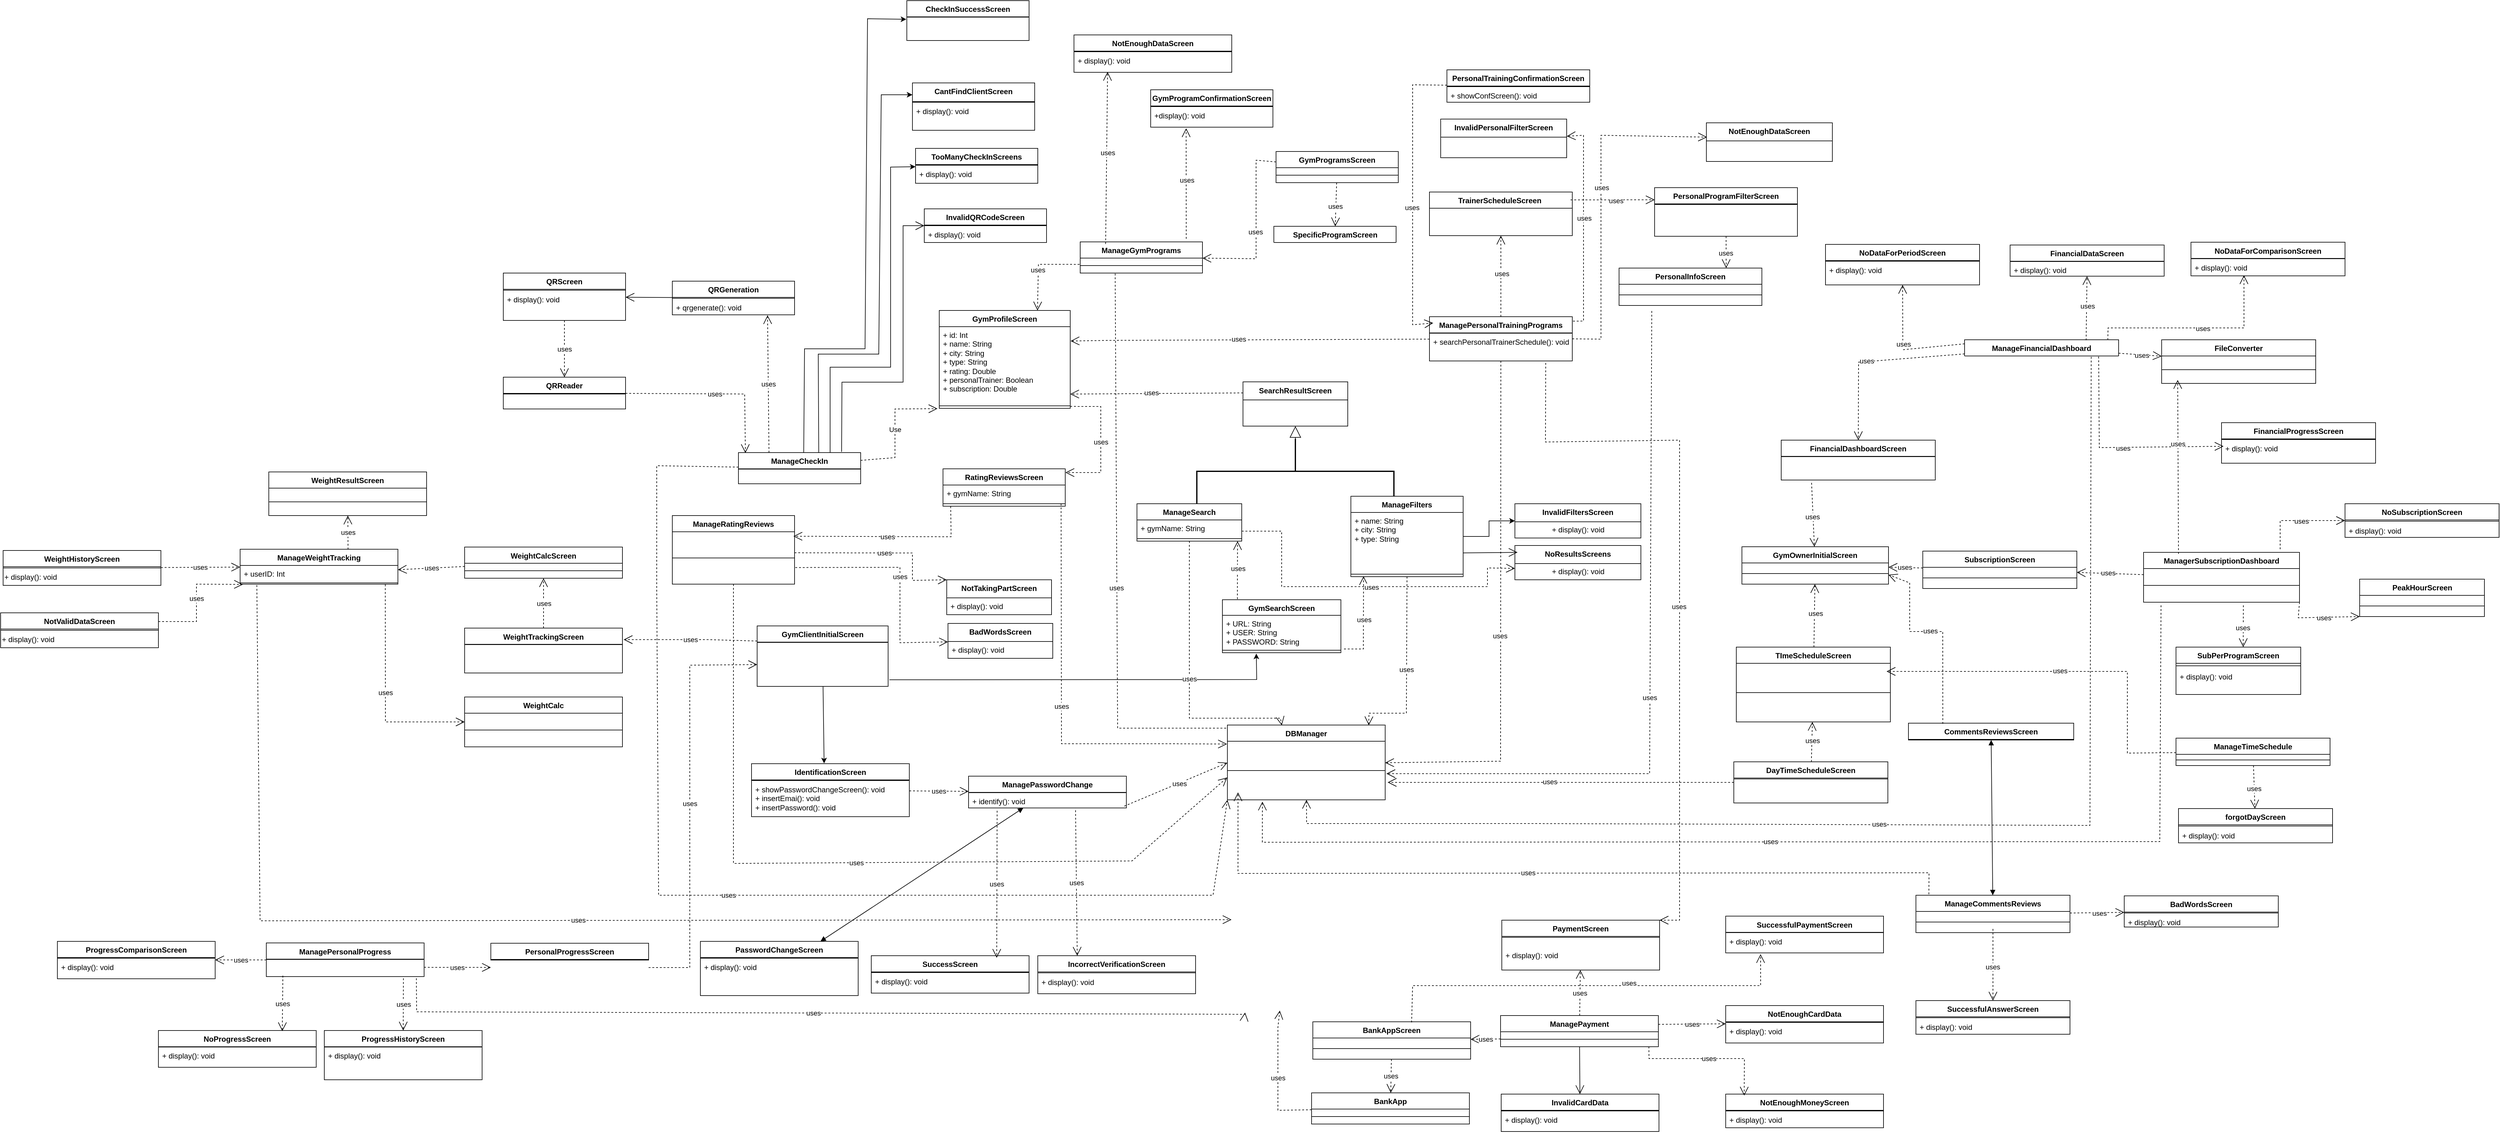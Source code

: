 <mxfile version="27.1.0">
  <diagram name="Σελίδα-1" id="0-q0GVssVQTSL1Akouog">
    <mxGraphModel dx="1236" dy="884" grid="1" gridSize="10" guides="1" tooltips="1" connect="1" arrows="1" fold="1" page="1" pageScale="1" pageWidth="827" pageHeight="1169" math="0" shadow="0">
      <root>
        <mxCell id="0" />
        <mxCell id="1" parent="0" />
        <mxCell id="fCqJPjjow6qWjoxXSvDX-1" value="GymClientInitialScreen" style="swimlane;fontStyle=1;align=center;verticalAlign=top;childLayout=stackLayout;horizontal=1;startSize=26;horizontalStack=0;resizeParent=1;resizeParentMax=0;resizeLast=0;collapsible=1;marginBottom=0;whiteSpace=wrap;html=1;" parent="1" vertex="1">
          <mxGeometry x="1369" y="1053" width="210" height="97" as="geometry" />
        </mxCell>
        <mxCell id="fCqJPjjow6qWjoxXSvDX-2" value="" style="line;strokeWidth=1;fillColor=none;align=left;verticalAlign=middle;spacingTop=-1;spacingLeft=3;spacingRight=3;rotatable=0;labelPosition=right;points=[];portConstraint=eastwest;strokeColor=inherit;" parent="fCqJPjjow6qWjoxXSvDX-1" vertex="1">
          <mxGeometry y="26" width="210" height="1" as="geometry" />
        </mxCell>
        <mxCell id="fCqJPjjow6qWjoxXSvDX-3" value="&lt;div&gt;&lt;br&gt;&lt;/div&gt;" style="text;strokeColor=none;fillColor=none;align=left;verticalAlign=top;spacingLeft=4;spacingRight=4;overflow=hidden;rotatable=0;points=[[0,0.5],[1,0.5]];portConstraint=eastwest;whiteSpace=wrap;html=1;" parent="fCqJPjjow6qWjoxXSvDX-1" vertex="1">
          <mxGeometry y="27" width="210" height="70" as="geometry" />
        </mxCell>
        <mxCell id="fCqJPjjow6qWjoxXSvDX-4" value="GymSearchScreen" style="swimlane;fontStyle=1;align=center;verticalAlign=top;childLayout=stackLayout;horizontal=1;startSize=25;horizontalStack=0;resizeParent=1;resizeParentMax=0;resizeLast=0;collapsible=1;marginBottom=0;whiteSpace=wrap;html=1;" parent="1" vertex="1">
          <mxGeometry x="2115" y="1011" width="190" height="85" as="geometry" />
        </mxCell>
        <mxCell id="fCqJPjjow6qWjoxXSvDX-5" value="+ URL: String&lt;div&gt;+ USER: String&lt;/div&gt;&lt;div&gt;+ PASSWORD: String&lt;/div&gt;" style="text;strokeColor=none;fillColor=none;align=left;verticalAlign=top;spacingLeft=4;spacingRight=4;overflow=hidden;rotatable=0;points=[[0,0.5],[1,0.5]];portConstraint=eastwest;whiteSpace=wrap;html=1;" parent="fCqJPjjow6qWjoxXSvDX-4" vertex="1">
          <mxGeometry y="25" width="190" height="52" as="geometry" />
        </mxCell>
        <mxCell id="fCqJPjjow6qWjoxXSvDX-6" value="" style="line;strokeWidth=1;fillColor=none;align=left;verticalAlign=middle;spacingTop=-1;spacingLeft=3;spacingRight=3;rotatable=0;labelPosition=right;points=[];portConstraint=eastwest;strokeColor=inherit;" parent="fCqJPjjow6qWjoxXSvDX-4" vertex="1">
          <mxGeometry y="77" width="190" height="8" as="geometry" />
        </mxCell>
        <mxCell id="fCqJPjjow6qWjoxXSvDX-8" value="ManageSearch" style="swimlane;fontStyle=1;align=center;verticalAlign=top;childLayout=stackLayout;horizontal=1;startSize=26;horizontalStack=0;resizeParent=1;resizeParentMax=0;resizeLast=0;collapsible=1;marginBottom=0;whiteSpace=wrap;html=1;" parent="1" vertex="1">
          <mxGeometry x="1978" y="857" width="168" height="60" as="geometry" />
        </mxCell>
        <mxCell id="fCqJPjjow6qWjoxXSvDX-9" value="+ gymName: String" style="text;strokeColor=none;fillColor=none;align=left;verticalAlign=top;spacingLeft=4;spacingRight=4;overflow=hidden;rotatable=0;points=[[0,0.5],[1,0.5]];portConstraint=eastwest;whiteSpace=wrap;html=1;" parent="fCqJPjjow6qWjoxXSvDX-8" vertex="1">
          <mxGeometry y="26" width="168" height="26" as="geometry" />
        </mxCell>
        <mxCell id="fCqJPjjow6qWjoxXSvDX-10" value="" style="line;strokeWidth=1;fillColor=none;align=left;verticalAlign=middle;spacingTop=-1;spacingLeft=3;spacingRight=3;rotatable=0;labelPosition=right;points=[];portConstraint=eastwest;strokeColor=inherit;" parent="fCqJPjjow6qWjoxXSvDX-8" vertex="1">
          <mxGeometry y="52" width="168" height="8" as="geometry" />
        </mxCell>
        <mxCell id="fCqJPjjow6qWjoxXSvDX-11" value="&lt;div&gt;&lt;br&gt;&lt;/div&gt;" style="text;strokeColor=none;fillColor=none;align=left;verticalAlign=top;spacingLeft=4;spacingRight=4;overflow=hidden;rotatable=0;points=[[0,0.5],[1,0.5]];portConstraint=eastwest;whiteSpace=wrap;html=1;" parent="fCqJPjjow6qWjoxXSvDX-8" vertex="1">
          <mxGeometry y="60" width="168" as="geometry" />
        </mxCell>
        <mxCell id="fCqJPjjow6qWjoxXSvDX-12" value="SearchResultScreen" style="swimlane;fontStyle=1;align=center;verticalAlign=top;childLayout=stackLayout;horizontal=1;startSize=29;horizontalStack=0;resizeParent=1;resizeParentMax=0;resizeLast=0;collapsible=1;marginBottom=0;whiteSpace=wrap;html=1;" parent="1" vertex="1">
          <mxGeometry x="2148" y="661.5" width="168" height="71" as="geometry" />
        </mxCell>
        <mxCell id="fCqJPjjow6qWjoxXSvDX-13" value="&lt;div&gt;&lt;br&gt;&lt;/div&gt;" style="text;strokeColor=none;fillColor=none;align=left;verticalAlign=top;spacingLeft=4;spacingRight=4;overflow=hidden;rotatable=0;points=[[0,0.5],[1,0.5]];portConstraint=eastwest;whiteSpace=wrap;html=1;" parent="fCqJPjjow6qWjoxXSvDX-12" vertex="1">
          <mxGeometry y="29" width="168" height="42" as="geometry" />
        </mxCell>
        <mxCell id="fCqJPjjow6qWjoxXSvDX-14" style="edgeStyle=orthogonalEdgeStyle;rounded=0;orthogonalLoop=1;jettySize=auto;html=1;exitX=1;exitY=0.5;exitDx=0;exitDy=0;" parent="1" source="fCqJPjjow6qWjoxXSvDX-356" target="fCqJPjjow6qWjoxXSvDX-111" edge="1">
          <mxGeometry relative="1" as="geometry">
            <mxPoint x="2507.0" y="893.043" as="sourcePoint" />
          </mxGeometry>
        </mxCell>
        <mxCell id="fCqJPjjow6qWjoxXSvDX-15" value="" style="endArrow=classic;html=1;rounded=0;exitX=1.01;exitY=0.849;exitDx=0;exitDy=0;exitPerimeter=0;entryX=0.286;entryY=1.167;entryDx=0;entryDy=0;entryPerimeter=0;" parent="1" source="fCqJPjjow6qWjoxXSvDX-3" edge="1" target="fCqJPjjow6qWjoxXSvDX-6">
          <mxGeometry width="50" height="50" relative="1" as="geometry">
            <mxPoint x="1884" y="1111" as="sourcePoint" />
            <mxPoint x="2210" y="1139" as="targetPoint" />
            <Array as="points">
              <mxPoint x="2170" y="1139" />
            </Array>
          </mxGeometry>
        </mxCell>
        <mxCell id="fCqJPjjow6qWjoxXSvDX-16" value="" style="endArrow=open;endSize=12;dashed=1;html=1;rounded=0;entryX=0.96;entryY=0.971;entryDx=0;entryDy=0;entryPerimeter=0;" parent="1" target="fCqJPjjow6qWjoxXSvDX-11" edge="1">
          <mxGeometry width="160" relative="1" as="geometry">
            <mxPoint x="2139" y="1010" as="sourcePoint" />
            <mxPoint x="2313" y="957" as="targetPoint" />
          </mxGeometry>
        </mxCell>
        <mxCell id="fCqJPjjow6qWjoxXSvDX-17" value="uses" style="edgeLabel;html=1;align=center;verticalAlign=middle;resizable=0;points=[];" parent="fCqJPjjow6qWjoxXSvDX-16" connectable="0" vertex="1">
          <mxGeometry x="0.065" y="-1" relative="1" as="geometry">
            <mxPoint as="offset" />
          </mxGeometry>
        </mxCell>
        <mxCell id="fCqJPjjow6qWjoxXSvDX-18" value="" style="endArrow=open;endSize=12;dashed=1;html=1;rounded=0;entryX=1;entryY=0.879;entryDx=0;entryDy=0;entryPerimeter=0;exitX=0;exitY=0.25;exitDx=0;exitDy=0;" parent="1" source="fCqJPjjow6qWjoxXSvDX-12" target="fCqJPjjow6qWjoxXSvDX-365" edge="1">
          <mxGeometry width="160" relative="1" as="geometry">
            <mxPoint x="2210" y="1116" as="sourcePoint" />
            <mxPoint x="1837.0" y="703.423" as="targetPoint" />
          </mxGeometry>
        </mxCell>
        <mxCell id="fCqJPjjow6qWjoxXSvDX-19" value="uses" style="edgeLabel;html=1;align=center;verticalAlign=middle;resizable=0;points=[];" parent="fCqJPjjow6qWjoxXSvDX-18" connectable="0" vertex="1">
          <mxGeometry x="0.065" y="-1" relative="1" as="geometry">
            <mxPoint as="offset" />
          </mxGeometry>
        </mxCell>
        <mxCell id="fCqJPjjow6qWjoxXSvDX-20" value="" style="endArrow=open;endSize=12;dashed=1;html=1;rounded=0;entryX=0.113;entryY=0.91;entryDx=0;entryDy=0;entryPerimeter=0;" parent="1" target="fCqJPjjow6qWjoxXSvDX-358" edge="1">
          <mxGeometry width="160" relative="1" as="geometry">
            <mxPoint x="2310" y="1090" as="sourcePoint" />
            <mxPoint x="2343.14" y="1016.886" as="targetPoint" />
            <Array as="points">
              <mxPoint x="2341" y="1090" />
            </Array>
          </mxGeometry>
        </mxCell>
        <mxCell id="fCqJPjjow6qWjoxXSvDX-21" value="uses" style="edgeLabel;html=1;align=center;verticalAlign=middle;resizable=0;points=[];" parent="fCqJPjjow6qWjoxXSvDX-20" connectable="0" vertex="1">
          <mxGeometry x="0.065" y="-1" relative="1" as="geometry">
            <mxPoint as="offset" />
          </mxGeometry>
        </mxCell>
        <mxCell id="fCqJPjjow6qWjoxXSvDX-22" value="" style="strokeWidth=2;html=1;shape=mxgraph.flowchart.annotation_2;align=left;labelPosition=right;pointerEvents=1;rotation=90;" parent="1" vertex="1">
          <mxGeometry x="2180" y="647" width="104" height="316" as="geometry" />
        </mxCell>
        <mxCell id="fCqJPjjow6qWjoxXSvDX-23" value="" style="endArrow=block;endSize=16;endFill=0;html=1;rounded=0;" parent="1" source="fCqJPjjow6qWjoxXSvDX-22" target="fCqJPjjow6qWjoxXSvDX-13" edge="1">
          <mxGeometry width="160" relative="1" as="geometry">
            <mxPoint x="2358" y="1011" as="sourcePoint" />
            <mxPoint x="2518" y="1011" as="targetPoint" />
          </mxGeometry>
        </mxCell>
        <mxCell id="fCqJPjjow6qWjoxXSvDX-24" value="RatingReviewsScreen" style="swimlane;fontStyle=1;align=center;verticalAlign=top;childLayout=stackLayout;horizontal=1;startSize=26;horizontalStack=0;resizeParent=1;resizeParentMax=0;resizeLast=0;collapsible=1;marginBottom=0;whiteSpace=wrap;html=1;" parent="1" vertex="1">
          <mxGeometry x="1667" y="801" width="196" height="60" as="geometry" />
        </mxCell>
        <mxCell id="fCqJPjjow6qWjoxXSvDX-25" value="+ gymName: String" style="text;strokeColor=none;fillColor=none;align=left;verticalAlign=top;spacingLeft=4;spacingRight=4;overflow=hidden;rotatable=0;points=[[0,0.5],[1,0.5]];portConstraint=eastwest;whiteSpace=wrap;html=1;" parent="fCqJPjjow6qWjoxXSvDX-24" vertex="1">
          <mxGeometry y="26" width="196" height="26" as="geometry" />
        </mxCell>
        <mxCell id="fCqJPjjow6qWjoxXSvDX-26" value="" style="line;strokeWidth=1;fillColor=none;align=left;verticalAlign=middle;spacingTop=-1;spacingLeft=3;spacingRight=3;rotatable=0;labelPosition=right;points=[];portConstraint=eastwest;strokeColor=inherit;" parent="fCqJPjjow6qWjoxXSvDX-24" vertex="1">
          <mxGeometry y="52" width="196" height="8" as="geometry" />
        </mxCell>
        <mxCell id="fCqJPjjow6qWjoxXSvDX-28" value="ManageRatingReviews" style="swimlane;fontStyle=1;align=center;verticalAlign=top;childLayout=stackLayout;horizontal=1;startSize=26;horizontalStack=0;resizeParent=1;resizeParentMax=0;resizeLast=0;collapsible=1;marginBottom=0;whiteSpace=wrap;html=1;" parent="1" vertex="1">
          <mxGeometry x="1233" y="876" width="196" height="110" as="geometry" />
        </mxCell>
        <mxCell id="fCqJPjjow6qWjoxXSvDX-29" value="" style="line;strokeWidth=1;fillColor=none;align=left;verticalAlign=middle;spacingTop=-1;spacingLeft=3;spacingRight=3;rotatable=0;labelPosition=right;points=[];portConstraint=eastwest;strokeColor=inherit;" parent="fCqJPjjow6qWjoxXSvDX-28" vertex="1">
          <mxGeometry y="26" width="196" height="84" as="geometry" />
        </mxCell>
        <mxCell id="fCqJPjjow6qWjoxXSvDX-31" value="uses" style="endArrow=open;endSize=12;dashed=1;html=1;rounded=0;exitX=1;exitY=0.615;exitDx=0;exitDy=0;entryX=1.002;entryY=0.101;entryDx=0;entryDy=0;entryPerimeter=0;exitPerimeter=0;" parent="1" source="fCqJPjjow6qWjoxXSvDX-366" target="fCqJPjjow6qWjoxXSvDX-24" edge="1">
          <mxGeometry width="160" relative="1" as="geometry">
            <mxPoint x="1871.0" y="720.5" as="sourcePoint" />
            <mxPoint x="1981" y="763" as="targetPoint" />
            <Array as="points">
              <mxPoint x="1920" y="701" />
              <mxPoint x="1920" y="807" />
            </Array>
          </mxGeometry>
        </mxCell>
        <mxCell id="fCqJPjjow6qWjoxXSvDX-32" value="uses" style="endArrow=open;endSize=12;dashed=1;html=1;rounded=0;entryX=0.991;entryY=0.095;entryDx=0;entryDy=0;entryPerimeter=0;exitX=0.063;exitY=1.018;exitDx=0;exitDy=0;exitPerimeter=0;" parent="1" source="fCqJPjjow6qWjoxXSvDX-26" edge="1">
          <mxGeometry width="160" relative="1" as="geometry">
            <mxPoint x="1680" y="870" as="sourcePoint" />
            <mxPoint x="1427.236" y="909.175" as="targetPoint" />
            <Array as="points">
              <mxPoint x="1680" y="910" />
            </Array>
          </mxGeometry>
        </mxCell>
        <mxCell id="fCqJPjjow6qWjoxXSvDX-33" value="uses" style="endArrow=open;endSize=12;dashed=1;html=1;rounded=0;entryX=0.345;entryY=0.003;entryDx=0;entryDy=0;entryPerimeter=0;" parent="1" source="fCqJPjjow6qWjoxXSvDX-11" target="fCqJPjjow6qWjoxXSvDX-360" edge="1">
          <mxGeometry width="160" relative="1" as="geometry">
            <mxPoint x="2061.868" y="964" as="sourcePoint" />
            <mxPoint x="2210" y="1255" as="targetPoint" />
            <Array as="points">
              <mxPoint x="2062" y="1201" />
              <mxPoint x="2208" y="1201" />
            </Array>
          </mxGeometry>
        </mxCell>
        <mxCell id="fCqJPjjow6qWjoxXSvDX-34" value="uses" style="endArrow=open;endSize=12;dashed=1;html=1;rounded=0;entryX=0.896;entryY=0.003;entryDx=0;entryDy=0;entryPerimeter=0;exitX=0.5;exitY=1;exitDx=0;exitDy=0;" parent="1" source="fCqJPjjow6qWjoxXSvDX-356" target="fCqJPjjow6qWjoxXSvDX-360" edge="1">
          <mxGeometry width="160" relative="1" as="geometry">
            <mxPoint x="2430" y="1000" as="sourcePoint" />
            <mxPoint x="2350.182" y="1318.945" as="targetPoint" />
            <Array as="points">
              <mxPoint x="2410" y="1193" />
              <mxPoint x="2350" y="1193" />
            </Array>
          </mxGeometry>
        </mxCell>
        <mxCell id="fCqJPjjow6qWjoxXSvDX-35" value="uses" style="endArrow=open;endSize=12;dashed=1;html=1;rounded=0;entryX=-0.001;entryY=0.843;entryDx=0;entryDy=0;entryPerimeter=0;" parent="1" source="fCqJPjjow6qWjoxXSvDX-28" edge="1">
          <mxGeometry width="160" relative="1" as="geometry">
            <mxPoint x="2082" y="978" as="sourcePoint" />
            <mxPoint x="2122.747" y="1296.167" as="targetPoint" />
            <Array as="points">
              <mxPoint x="1331" y="1434" />
              <mxPoint x="1970" y="1430" />
            </Array>
          </mxGeometry>
        </mxCell>
        <mxCell id="fCqJPjjow6qWjoxXSvDX-36" value="InvalidQRCodeScreen" style="swimlane;fontStyle=1;align=center;verticalAlign=top;childLayout=stackLayout;horizontal=1;startSize=26;horizontalStack=0;resizeParent=1;resizeParentMax=0;resizeLast=0;collapsible=1;marginBottom=0;whiteSpace=wrap;html=1;" parent="1" vertex="1">
          <mxGeometry x="1637" y="384" width="196" height="54" as="geometry" />
        </mxCell>
        <mxCell id="fCqJPjjow6qWjoxXSvDX-37" value="" style="line;strokeWidth=1;fillColor=none;align=left;verticalAlign=middle;spacingTop=-1;spacingLeft=3;spacingRight=3;rotatable=0;labelPosition=right;points=[];portConstraint=eastwest;strokeColor=inherit;" parent="fCqJPjjow6qWjoxXSvDX-36" vertex="1">
          <mxGeometry y="26" width="196" height="2" as="geometry" />
        </mxCell>
        <mxCell id="fCqJPjjow6qWjoxXSvDX-38" value="+ display(): void&amp;nbsp;" style="text;strokeColor=none;fillColor=none;align=left;verticalAlign=top;spacingLeft=4;spacingRight=4;overflow=hidden;rotatable=0;points=[[0,0.5],[1,0.5]];portConstraint=eastwest;whiteSpace=wrap;html=1;" parent="fCqJPjjow6qWjoxXSvDX-36" vertex="1">
          <mxGeometry y="28" width="196" height="26" as="geometry" />
        </mxCell>
        <mxCell id="fCqJPjjow6qWjoxXSvDX-39" value="QRGeneration" style="swimlane;fontStyle=1;align=center;verticalAlign=top;childLayout=stackLayout;horizontal=1;startSize=26;horizontalStack=0;resizeParent=1;resizeParentMax=0;resizeLast=0;collapsible=1;marginBottom=0;whiteSpace=wrap;html=1;" parent="1" vertex="1">
          <mxGeometry x="1233" y="500" width="196" height="54" as="geometry" />
        </mxCell>
        <mxCell id="fCqJPjjow6qWjoxXSvDX-40" value="" style="line;strokeWidth=1;fillColor=none;align=left;verticalAlign=middle;spacingTop=-1;spacingLeft=3;spacingRight=3;rotatable=0;labelPosition=right;points=[];portConstraint=eastwest;strokeColor=inherit;" parent="fCqJPjjow6qWjoxXSvDX-39" vertex="1">
          <mxGeometry y="26" width="196" height="3" as="geometry" />
        </mxCell>
        <mxCell id="fCqJPjjow6qWjoxXSvDX-41" value="&lt;div&gt;+ qrgenerate(): void&lt;/div&gt;" style="text;strokeColor=none;fillColor=none;align=left;verticalAlign=top;spacingLeft=4;spacingRight=4;overflow=hidden;rotatable=0;points=[[0,0.5],[1,0.5]];portConstraint=eastwest;whiteSpace=wrap;html=1;" parent="fCqJPjjow6qWjoxXSvDX-39" vertex="1">
          <mxGeometry y="29" width="196" height="25" as="geometry" />
        </mxCell>
        <mxCell id="fCqJPjjow6qWjoxXSvDX-42" value="ManagePersonalTrainingPrograms" style="swimlane;fontStyle=1;align=center;verticalAlign=top;childLayout=stackLayout;horizontal=1;startSize=26;horizontalStack=0;resizeParent=1;resizeParentMax=0;resizeLast=0;collapsible=1;marginBottom=0;whiteSpace=wrap;html=1;" parent="1" vertex="1">
          <mxGeometry x="2447" y="557" width="229" height="71" as="geometry" />
        </mxCell>
        <mxCell id="fCqJPjjow6qWjoxXSvDX-43" value="" style="line;strokeWidth=1;fillColor=none;align=left;verticalAlign=middle;spacingTop=-1;spacingLeft=3;spacingRight=3;rotatable=0;labelPosition=right;points=[];portConstraint=eastwest;strokeColor=inherit;" parent="fCqJPjjow6qWjoxXSvDX-42" vertex="1">
          <mxGeometry y="26" width="229" height="1" as="geometry" />
        </mxCell>
        <mxCell id="fCqJPjjow6qWjoxXSvDX-44" value="+ searchPersonalTrainerSchedule(): void" style="text;strokeColor=none;fillColor=none;align=left;verticalAlign=top;spacingLeft=4;spacingRight=4;overflow=hidden;rotatable=0;points=[[0,0.5],[1,0.5]];portConstraint=eastwest;whiteSpace=wrap;html=1;" parent="fCqJPjjow6qWjoxXSvDX-42" vertex="1">
          <mxGeometry y="27" width="229" height="44" as="geometry" />
        </mxCell>
        <mxCell id="fCqJPjjow6qWjoxXSvDX-45" value="TrainerScheduleScreen&amp;nbsp;" style="swimlane;fontStyle=1;align=center;verticalAlign=top;childLayout=stackLayout;horizontal=1;startSize=26;horizontalStack=0;resizeParent=1;resizeParentMax=0;resizeLast=0;collapsible=1;marginBottom=0;whiteSpace=wrap;html=1;" parent="1" vertex="1">
          <mxGeometry x="2447" y="357" width="229" height="70" as="geometry" />
        </mxCell>
        <mxCell id="fCqJPjjow6qWjoxXSvDX-46" value="" style="line;strokeWidth=1;fillColor=none;align=left;verticalAlign=middle;spacingTop=-1;spacingLeft=3;spacingRight=3;rotatable=0;labelPosition=right;points=[];portConstraint=eastwest;strokeColor=inherit;" parent="fCqJPjjow6qWjoxXSvDX-45" vertex="1">
          <mxGeometry y="26" width="229" as="geometry" />
        </mxCell>
        <mxCell id="fCqJPjjow6qWjoxXSvDX-47" value="&lt;div&gt;&lt;br&gt;&lt;/div&gt;" style="text;strokeColor=none;fillColor=none;align=left;verticalAlign=top;spacingLeft=4;spacingRight=4;overflow=hidden;rotatable=0;points=[[0,0.5],[1,0.5]];portConstraint=eastwest;whiteSpace=wrap;html=1;" parent="fCqJPjjow6qWjoxXSvDX-45" vertex="1">
          <mxGeometry y="26" width="229" height="44" as="geometry" />
        </mxCell>
        <mxCell id="fCqJPjjow6qWjoxXSvDX-48" value="PersonalProgramFilterScreen" style="swimlane;fontStyle=1;align=center;verticalAlign=top;childLayout=stackLayout;horizontal=1;startSize=26;horizontalStack=0;resizeParent=1;resizeParentMax=0;resizeLast=0;collapsible=1;marginBottom=0;whiteSpace=wrap;html=1;" parent="1" vertex="1">
          <mxGeometry x="2808" y="350" width="229" height="78" as="geometry" />
        </mxCell>
        <mxCell id="fCqJPjjow6qWjoxXSvDX-49" value="" style="line;strokeWidth=1;fillColor=none;align=left;verticalAlign=middle;spacingTop=-1;spacingLeft=3;spacingRight=3;rotatable=0;labelPosition=right;points=[];portConstraint=eastwest;strokeColor=inherit;" parent="fCqJPjjow6qWjoxXSvDX-48" vertex="1">
          <mxGeometry y="26" width="229" height="2" as="geometry" />
        </mxCell>
        <mxCell id="fCqJPjjow6qWjoxXSvDX-50" value="&lt;div&gt;&lt;br&gt;&lt;/div&gt;" style="text;strokeColor=none;fillColor=none;align=left;verticalAlign=top;spacingLeft=4;spacingRight=4;overflow=hidden;rotatable=0;points=[[0,0.5],[1,0.5]];portConstraint=eastwest;whiteSpace=wrap;html=1;" parent="fCqJPjjow6qWjoxXSvDX-48" vertex="1">
          <mxGeometry y="28" width="229" height="50" as="geometry" />
        </mxCell>
        <mxCell id="fCqJPjjow6qWjoxXSvDX-51" value="PersonalInfoScreen" style="swimlane;fontStyle=1;align=center;verticalAlign=top;childLayout=stackLayout;horizontal=1;startSize=26;horizontalStack=0;resizeParent=1;resizeParentMax=0;resizeLast=0;collapsible=1;marginBottom=0;whiteSpace=wrap;html=1;" parent="1" vertex="1">
          <mxGeometry x="2751" y="479" width="229" height="60" as="geometry" />
        </mxCell>
        <mxCell id="fCqJPjjow6qWjoxXSvDX-52" value="" style="line;strokeWidth=1;fillColor=none;align=left;verticalAlign=middle;spacingTop=-1;spacingLeft=3;spacingRight=3;rotatable=0;labelPosition=right;points=[];portConstraint=eastwest;strokeColor=inherit;" parent="fCqJPjjow6qWjoxXSvDX-51" vertex="1">
          <mxGeometry y="26" width="229" height="34" as="geometry" />
        </mxCell>
        <mxCell id="fCqJPjjow6qWjoxXSvDX-54" value="" style="endArrow=open;endSize=12;dashed=1;html=1;rounded=0;entryX=1.003;entryY=0.187;entryDx=0;entryDy=0;entryPerimeter=0;" parent="1" source="fCqJPjjow6qWjoxXSvDX-42" target="fCqJPjjow6qWjoxXSvDX-365" edge="1">
          <mxGeometry width="160" relative="1" as="geometry">
            <mxPoint x="2442" y="606" as="sourcePoint" />
            <mxPoint x="1740" y="636" as="targetPoint" />
            <Array as="points">
              <mxPoint x="1933" y="595" />
            </Array>
          </mxGeometry>
        </mxCell>
        <mxCell id="fCqJPjjow6qWjoxXSvDX-55" value="uses" style="edgeLabel;html=1;align=center;verticalAlign=middle;resizable=0;points=[];" parent="fCqJPjjow6qWjoxXSvDX-54" connectable="0" vertex="1">
          <mxGeometry x="0.065" y="-1" relative="1" as="geometry">
            <mxPoint as="offset" />
          </mxGeometry>
        </mxCell>
        <mxCell id="fCqJPjjow6qWjoxXSvDX-56" value="" style="endArrow=open;endSize=12;dashed=1;html=1;rounded=0;entryX=1;entryY=0.5;entryDx=0;entryDy=0;" parent="1" source="fCqJPjjow6qWjoxXSvDX-44" edge="1">
          <mxGeometry width="160" relative="1" as="geometry">
            <mxPoint x="2723" y="766" as="sourcePoint" />
            <mxPoint x="2376.0" y="1272.5" as="targetPoint" />
            <Array as="points">
              <mxPoint x="2561" y="1270" />
            </Array>
          </mxGeometry>
        </mxCell>
        <mxCell id="fCqJPjjow6qWjoxXSvDX-57" value="uses" style="edgeLabel;html=1;align=center;verticalAlign=middle;resizable=0;points=[];" parent="fCqJPjjow6qWjoxXSvDX-56" connectable="0" vertex="1">
          <mxGeometry x="0.065" y="-1" relative="1" as="geometry">
            <mxPoint as="offset" />
          </mxGeometry>
        </mxCell>
        <mxCell id="fCqJPjjow6qWjoxXSvDX-58" value="" style="endArrow=open;endSize=12;dashed=1;html=1;rounded=0;" parent="1" source="fCqJPjjow6qWjoxXSvDX-42" target="fCqJPjjow6qWjoxXSvDX-45" edge="1">
          <mxGeometry width="160" relative="1" as="geometry">
            <mxPoint x="3033" y="529" as="sourcePoint" />
            <mxPoint x="2722" y="529" as="targetPoint" />
          </mxGeometry>
        </mxCell>
        <mxCell id="fCqJPjjow6qWjoxXSvDX-59" value="uses" style="edgeLabel;html=1;align=center;verticalAlign=middle;resizable=0;points=[];" parent="fCqJPjjow6qWjoxXSvDX-58" connectable="0" vertex="1">
          <mxGeometry x="0.065" y="-1" relative="1" as="geometry">
            <mxPoint as="offset" />
          </mxGeometry>
        </mxCell>
        <mxCell id="fCqJPjjow6qWjoxXSvDX-60" value="" style="endArrow=open;endSize=12;dashed=1;html=1;rounded=0;exitX=0.988;exitY=0.181;exitDx=0;exitDy=0;exitPerimeter=0;entryX=0;entryY=0.25;entryDx=0;entryDy=0;" parent="1" source="fCqJPjjow6qWjoxXSvDX-45" target="fCqJPjjow6qWjoxXSvDX-48" edge="1">
          <mxGeometry width="160" relative="1" as="geometry">
            <mxPoint x="2725" y="517" as="sourcePoint" />
            <mxPoint x="2725" y="435" as="targetPoint" />
          </mxGeometry>
        </mxCell>
        <mxCell id="fCqJPjjow6qWjoxXSvDX-61" value="uses" style="edgeLabel;html=1;align=center;verticalAlign=middle;resizable=0;points=[];" parent="fCqJPjjow6qWjoxXSvDX-60" connectable="0" vertex="1">
          <mxGeometry x="0.065" y="-1" relative="1" as="geometry">
            <mxPoint as="offset" />
          </mxGeometry>
        </mxCell>
        <mxCell id="fCqJPjjow6qWjoxXSvDX-62" value="" style="endArrow=open;endSize=12;dashed=1;html=1;rounded=0;entryX=0.75;entryY=0;entryDx=0;entryDy=0;" parent="1" source="fCqJPjjow6qWjoxXSvDX-48" target="fCqJPjjow6qWjoxXSvDX-51" edge="1">
          <mxGeometry width="160" relative="1" as="geometry">
            <mxPoint x="2688" y="512" as="sourcePoint" />
            <mxPoint x="2779" y="513" as="targetPoint" />
          </mxGeometry>
        </mxCell>
        <mxCell id="fCqJPjjow6qWjoxXSvDX-63" value="uses" style="edgeLabel;html=1;align=center;verticalAlign=middle;resizable=0;points=[];" parent="fCqJPjjow6qWjoxXSvDX-62" connectable="0" vertex="1">
          <mxGeometry x="0.065" y="-1" relative="1" as="geometry">
            <mxPoint as="offset" />
          </mxGeometry>
        </mxCell>
        <mxCell id="fCqJPjjow6qWjoxXSvDX-64" value="" style="endArrow=open;endSize=12;dashed=1;html=1;rounded=0;exitX=0.229;exitY=0.928;exitDx=0;exitDy=0;exitPerimeter=0;" parent="1" edge="1">
          <mxGeometry width="160" relative="1" as="geometry">
            <mxPoint x="2803.441" y="547.832" as="sourcePoint" />
            <mxPoint x="2378" y="1290" as="targetPoint" />
            <Array as="points">
              <mxPoint x="2800" y="1290" />
            </Array>
          </mxGeometry>
        </mxCell>
        <mxCell id="fCqJPjjow6qWjoxXSvDX-65" value="uses" style="edgeLabel;html=1;align=center;verticalAlign=middle;resizable=0;points=[];" parent="fCqJPjjow6qWjoxXSvDX-64" connectable="0" vertex="1">
          <mxGeometry x="0.065" y="-1" relative="1" as="geometry">
            <mxPoint as="offset" />
          </mxGeometry>
        </mxCell>
        <mxCell id="fCqJPjjow6qWjoxXSvDX-66" value="IdentificationScreen" style="swimlane;fontStyle=1;align=center;verticalAlign=top;childLayout=stackLayout;horizontal=1;startSize=26;horizontalStack=0;resizeParent=1;resizeParentMax=0;resizeLast=0;collapsible=1;marginBottom=0;whiteSpace=wrap;html=1;" parent="1" vertex="1">
          <mxGeometry x="1360" y="1274" width="253" height="85" as="geometry" />
        </mxCell>
        <mxCell id="fCqJPjjow6qWjoxXSvDX-67" value="" style="line;strokeWidth=1;fillColor=none;align=left;verticalAlign=middle;spacingTop=-1;spacingLeft=3;spacingRight=3;rotatable=0;labelPosition=right;points=[];portConstraint=eastwest;strokeColor=inherit;" parent="fCqJPjjow6qWjoxXSvDX-66" vertex="1">
          <mxGeometry y="26" width="253" height="2" as="geometry" />
        </mxCell>
        <mxCell id="fCqJPjjow6qWjoxXSvDX-68" value="&lt;div&gt;+ showPasswordChangeScreen(): void&lt;/div&gt;&lt;div&gt;+ insertEmai(): void&lt;/div&gt;&lt;div&gt;+ insertPassword(): void&amp;nbsp;&lt;/div&gt;" style="text;strokeColor=none;fillColor=none;align=left;verticalAlign=top;spacingLeft=4;spacingRight=4;overflow=hidden;rotatable=0;points=[[0,0.5],[1,0.5]];portConstraint=eastwest;whiteSpace=wrap;html=1;" parent="fCqJPjjow6qWjoxXSvDX-66" vertex="1">
          <mxGeometry y="28" width="253" height="57" as="geometry" />
        </mxCell>
        <mxCell id="fCqJPjjow6qWjoxXSvDX-69" value="ManagePasswordChange" style="swimlane;fontStyle=1;align=center;verticalAlign=top;childLayout=stackLayout;horizontal=1;startSize=26;horizontalStack=0;resizeParent=1;resizeParentMax=0;resizeLast=0;collapsible=1;marginBottom=0;whiteSpace=wrap;html=1;" parent="1" vertex="1">
          <mxGeometry x="1708" y="1294" width="253" height="51" as="geometry" />
        </mxCell>
        <mxCell id="fCqJPjjow6qWjoxXSvDX-70" value="" style="line;strokeWidth=1;fillColor=none;align=left;verticalAlign=middle;spacingTop=-1;spacingLeft=3;spacingRight=3;rotatable=0;labelPosition=right;points=[];portConstraint=eastwest;strokeColor=inherit;" parent="fCqJPjjow6qWjoxXSvDX-69" vertex="1">
          <mxGeometry y="26" width="253" height="1" as="geometry" />
        </mxCell>
        <mxCell id="fCqJPjjow6qWjoxXSvDX-71" value="&lt;div&gt;+ identify(): void&lt;/div&gt;&lt;div&gt;&lt;br&gt;&lt;/div&gt;" style="text;strokeColor=none;fillColor=none;align=left;verticalAlign=top;spacingLeft=4;spacingRight=4;overflow=hidden;rotatable=0;points=[[0,0.5],[1,0.5]];portConstraint=eastwest;whiteSpace=wrap;html=1;" parent="fCqJPjjow6qWjoxXSvDX-69" vertex="1">
          <mxGeometry y="27" width="253" height="24" as="geometry" />
        </mxCell>
        <mxCell id="fCqJPjjow6qWjoxXSvDX-72" value="PasswordChangeScreen" style="swimlane;fontStyle=1;align=center;verticalAlign=top;childLayout=stackLayout;horizontal=1;startSize=26;horizontalStack=0;resizeParent=1;resizeParentMax=0;resizeLast=0;collapsible=1;marginBottom=0;whiteSpace=wrap;html=1;" parent="1" vertex="1">
          <mxGeometry x="1278" y="1559" width="253" height="87" as="geometry" />
        </mxCell>
        <mxCell id="fCqJPjjow6qWjoxXSvDX-73" value="" style="line;strokeWidth=1;fillColor=none;align=left;verticalAlign=middle;spacingTop=-1;spacingLeft=3;spacingRight=3;rotatable=0;labelPosition=right;points=[];portConstraint=eastwest;strokeColor=inherit;" parent="fCqJPjjow6qWjoxXSvDX-72" vertex="1">
          <mxGeometry y="26" width="253" height="2" as="geometry" />
        </mxCell>
        <mxCell id="fCqJPjjow6qWjoxXSvDX-74" value="+ display(): void&lt;div&gt;&lt;br&gt;&lt;/div&gt;" style="text;strokeColor=none;fillColor=none;align=left;verticalAlign=top;spacingLeft=4;spacingRight=4;overflow=hidden;rotatable=0;points=[[0,0.5],[1,0.5]];portConstraint=eastwest;whiteSpace=wrap;html=1;" parent="fCqJPjjow6qWjoxXSvDX-72" vertex="1">
          <mxGeometry y="28" width="253" height="59" as="geometry" />
        </mxCell>
        <mxCell id="fCqJPjjow6qWjoxXSvDX-75" value="SuccessScreen" style="swimlane;fontStyle=1;align=center;verticalAlign=top;childLayout=stackLayout;horizontal=1;startSize=26;horizontalStack=0;resizeParent=1;resizeParentMax=0;resizeLast=0;collapsible=1;marginBottom=0;whiteSpace=wrap;html=1;" parent="1" vertex="1">
          <mxGeometry x="1552" y="1582" width="253" height="60" as="geometry" />
        </mxCell>
        <mxCell id="fCqJPjjow6qWjoxXSvDX-76" value="" style="line;strokeWidth=1;fillColor=none;align=left;verticalAlign=middle;spacingTop=-1;spacingLeft=3;spacingRight=3;rotatable=0;labelPosition=right;points=[];portConstraint=eastwest;strokeColor=inherit;" parent="fCqJPjjow6qWjoxXSvDX-75" vertex="1">
          <mxGeometry y="26" width="253" height="2" as="geometry" />
        </mxCell>
        <mxCell id="fCqJPjjow6qWjoxXSvDX-77" value="+ display(): void" style="text;strokeColor=none;fillColor=none;align=left;verticalAlign=top;spacingLeft=4;spacingRight=4;overflow=hidden;rotatable=0;points=[[0,0.5],[1,0.5]];portConstraint=eastwest;whiteSpace=wrap;html=1;" parent="fCqJPjjow6qWjoxXSvDX-75" vertex="1">
          <mxGeometry y="28" width="253" height="32" as="geometry" />
        </mxCell>
        <mxCell id="fCqJPjjow6qWjoxXSvDX-78" value="" style="endArrow=classic;html=1;rounded=0;entryX=0.46;entryY=-0.006;entryDx=0;entryDy=0;entryPerimeter=0;" parent="1" source="fCqJPjjow6qWjoxXSvDX-1" target="fCqJPjjow6qWjoxXSvDX-66" edge="1">
          <mxGeometry width="50" height="50" relative="1" as="geometry">
            <mxPoint x="1647.68" y="1117.557" as="sourcePoint" />
            <mxPoint x="1482.643" y="1275" as="targetPoint" />
            <Array as="points" />
          </mxGeometry>
        </mxCell>
        <mxCell id="fCqJPjjow6qWjoxXSvDX-79" value="uses" style="endArrow=open;endSize=12;dashed=1;html=1;rounded=0;" parent="1" source="fCqJPjjow6qWjoxXSvDX-66" target="fCqJPjjow6qWjoxXSvDX-69" edge="1">
          <mxGeometry x="-0.004" width="160" relative="1" as="geometry">
            <mxPoint x="1875" y="1449" as="sourcePoint" />
            <mxPoint x="1661" y="1450" as="targetPoint" />
            <mxPoint as="offset" />
          </mxGeometry>
        </mxCell>
        <mxCell id="fCqJPjjow6qWjoxXSvDX-80" value="" style="endArrow=block;startArrow=block;endFill=1;startFill=1;html=1;rounded=0;" parent="1" source="fCqJPjjow6qWjoxXSvDX-69" target="fCqJPjjow6qWjoxXSvDX-72" edge="1">
          <mxGeometry width="160" relative="1" as="geometry">
            <mxPoint x="1780" y="1460" as="sourcePoint" />
            <mxPoint x="1940" y="1460" as="targetPoint" />
          </mxGeometry>
        </mxCell>
        <mxCell id="fCqJPjjow6qWjoxXSvDX-81" value="uses" style="endArrow=open;endSize=12;dashed=1;html=1;rounded=0;entryX=0.795;entryY=0.056;entryDx=0;entryDy=0;entryPerimeter=0;exitX=0.181;exitY=1.19;exitDx=0;exitDy=0;exitPerimeter=0;" parent="1" source="fCqJPjjow6qWjoxXSvDX-71" target="fCqJPjjow6qWjoxXSvDX-75" edge="1">
          <mxGeometry x="-0.004" width="160" relative="1" as="geometry">
            <mxPoint x="1807" y="1343" as="sourcePoint" />
            <mxPoint x="1738" y="1363" as="targetPoint" />
            <mxPoint as="offset" />
          </mxGeometry>
        </mxCell>
        <mxCell id="fCqJPjjow6qWjoxXSvDX-82" value="QRReader" style="swimlane;fontStyle=1;align=center;verticalAlign=top;childLayout=stackLayout;horizontal=1;startSize=26;horizontalStack=0;resizeParent=1;resizeParentMax=0;resizeLast=0;collapsible=1;marginBottom=0;whiteSpace=wrap;html=1;" parent="1" vertex="1">
          <mxGeometry x="962" y="654" width="196" height="51" as="geometry" />
        </mxCell>
        <mxCell id="fCqJPjjow6qWjoxXSvDX-83" value="" style="line;strokeWidth=1;fillColor=none;align=left;verticalAlign=middle;spacingTop=-1;spacingLeft=3;spacingRight=3;rotatable=0;labelPosition=right;points=[];portConstraint=eastwest;strokeColor=inherit;" parent="fCqJPjjow6qWjoxXSvDX-82" vertex="1">
          <mxGeometry y="26" width="196" height="2" as="geometry" />
        </mxCell>
        <mxCell id="fCqJPjjow6qWjoxXSvDX-84" value="&lt;div&gt;&lt;br&gt;&lt;/div&gt;" style="text;strokeColor=none;fillColor=none;align=left;verticalAlign=top;spacingLeft=4;spacingRight=4;overflow=hidden;rotatable=0;points=[[0,0.5],[1,0.5]];portConstraint=eastwest;whiteSpace=wrap;html=1;" parent="fCqJPjjow6qWjoxXSvDX-82" vertex="1">
          <mxGeometry y="28" width="196" height="23" as="geometry" />
        </mxCell>
        <mxCell id="fCqJPjjow6qWjoxXSvDX-85" value="ManageCheckIn" style="swimlane;fontStyle=1;align=center;verticalAlign=top;childLayout=stackLayout;horizontal=1;startSize=26;horizontalStack=0;resizeParent=1;resizeParentMax=0;resizeLast=0;collapsible=1;marginBottom=0;whiteSpace=wrap;html=1;" parent="1" vertex="1">
          <mxGeometry x="1339" y="775" width="196" height="50" as="geometry" />
        </mxCell>
        <mxCell id="fCqJPjjow6qWjoxXSvDX-86" value="" style="line;strokeWidth=1;fillColor=none;align=left;verticalAlign=middle;spacingTop=-1;spacingLeft=3;spacingRight=3;rotatable=0;labelPosition=right;points=[];portConstraint=eastwest;strokeColor=inherit;" parent="fCqJPjjow6qWjoxXSvDX-85" vertex="1">
          <mxGeometry y="26" width="196" height="1" as="geometry" />
        </mxCell>
        <mxCell id="fCqJPjjow6qWjoxXSvDX-87" value="&lt;div&gt;&lt;br&gt;&lt;/div&gt;" style="text;strokeColor=none;fillColor=none;align=left;verticalAlign=top;spacingLeft=4;spacingRight=4;overflow=hidden;rotatable=0;points=[[0,0.5],[1,0.5]];portConstraint=eastwest;whiteSpace=wrap;html=1;" parent="fCqJPjjow6qWjoxXSvDX-85" vertex="1">
          <mxGeometry y="27" width="196" height="23" as="geometry" />
        </mxCell>
        <mxCell id="fCqJPjjow6qWjoxXSvDX-88" value="QRScreen" style="swimlane;fontStyle=1;align=center;verticalAlign=top;childLayout=stackLayout;horizontal=1;startSize=26;horizontalStack=0;resizeParent=1;resizeParentMax=0;resizeLast=0;collapsible=1;marginBottom=0;whiteSpace=wrap;html=1;" parent="1" vertex="1">
          <mxGeometry x="962" y="487" width="196" height="76" as="geometry" />
        </mxCell>
        <mxCell id="fCqJPjjow6qWjoxXSvDX-89" value="" style="line;strokeWidth=1;fillColor=none;align=left;verticalAlign=middle;spacingTop=-1;spacingLeft=3;spacingRight=3;rotatable=0;labelPosition=right;points=[];portConstraint=eastwest;strokeColor=inherit;" parent="fCqJPjjow6qWjoxXSvDX-88" vertex="1">
          <mxGeometry y="26" width="196" height="3" as="geometry" />
        </mxCell>
        <mxCell id="fCqJPjjow6qWjoxXSvDX-90" value="&lt;div&gt;+ display(): void&lt;/div&gt;&lt;div&gt;&lt;br&gt;&lt;/div&gt;" style="text;strokeColor=none;fillColor=none;align=left;verticalAlign=top;spacingLeft=4;spacingRight=4;overflow=hidden;rotatable=0;points=[[0,0.5],[1,0.5]];portConstraint=eastwest;whiteSpace=wrap;html=1;" parent="fCqJPjjow6qWjoxXSvDX-88" vertex="1">
          <mxGeometry y="29" width="196" height="47" as="geometry" />
        </mxCell>
        <mxCell id="fCqJPjjow6qWjoxXSvDX-91" value="CantFindClientScreen" style="swimlane;fontStyle=1;align=center;verticalAlign=top;childLayout=stackLayout;horizontal=1;startSize=30;horizontalStack=0;resizeParent=1;resizeParentMax=0;resizeLast=0;collapsible=1;marginBottom=0;whiteSpace=wrap;html=1;" parent="1" vertex="1">
          <mxGeometry x="1618" y="182" width="196" height="76" as="geometry" />
        </mxCell>
        <mxCell id="fCqJPjjow6qWjoxXSvDX-92" value="" style="line;strokeWidth=1;fillColor=none;align=left;verticalAlign=middle;spacingTop=-1;spacingLeft=3;spacingRight=3;rotatable=0;labelPosition=right;points=[];portConstraint=eastwest;strokeColor=inherit;" parent="fCqJPjjow6qWjoxXSvDX-91" vertex="1">
          <mxGeometry y="30" width="196" height="2" as="geometry" />
        </mxCell>
        <mxCell id="fCqJPjjow6qWjoxXSvDX-93" value="&lt;div&gt;+ display(): void&amp;nbsp;&lt;/div&gt;" style="text;strokeColor=none;fillColor=none;align=left;verticalAlign=top;spacingLeft=4;spacingRight=4;overflow=hidden;rotatable=0;points=[[0,0.5],[1,0.5]];portConstraint=eastwest;whiteSpace=wrap;html=1;" parent="fCqJPjjow6qWjoxXSvDX-91" vertex="1">
          <mxGeometry y="32" width="196" height="44" as="geometry" />
        </mxCell>
        <mxCell id="fCqJPjjow6qWjoxXSvDX-94" value="CheckInSuccessScreen" style="swimlane;fontStyle=1;align=center;verticalAlign=top;childLayout=stackLayout;horizontal=1;startSize=26;horizontalStack=0;resizeParent=1;resizeParentMax=0;resizeLast=0;collapsible=1;marginBottom=0;whiteSpace=wrap;html=1;" parent="1" vertex="1">
          <mxGeometry x="1609" y="50" width="196" height="64" as="geometry" />
        </mxCell>
        <mxCell id="fCqJPjjow6qWjoxXSvDX-95" value="" style="line;strokeWidth=1;fillColor=none;align=left;verticalAlign=middle;spacingTop=-1;spacingLeft=3;spacingRight=3;rotatable=0;labelPosition=right;points=[];portConstraint=eastwest;strokeColor=inherit;" parent="fCqJPjjow6qWjoxXSvDX-94" vertex="1">
          <mxGeometry y="26" width="196" height="1" as="geometry" />
        </mxCell>
        <mxCell id="fCqJPjjow6qWjoxXSvDX-96" value="&lt;div&gt;&lt;br&gt;&lt;/div&gt;" style="text;strokeColor=none;fillColor=none;align=left;verticalAlign=top;spacingLeft=4;spacingRight=4;overflow=hidden;rotatable=0;points=[[0,0.5],[1,0.5]];portConstraint=eastwest;whiteSpace=wrap;html=1;" parent="fCqJPjjow6qWjoxXSvDX-94" vertex="1">
          <mxGeometry y="27" width="196" height="37" as="geometry" />
        </mxCell>
        <mxCell id="fCqJPjjow6qWjoxXSvDX-97" value="TooManyCheckInScreens" style="swimlane;fontStyle=1;align=center;verticalAlign=top;childLayout=stackLayout;horizontal=1;startSize=26;horizontalStack=0;resizeParent=1;resizeParentMax=0;resizeLast=0;collapsible=1;marginBottom=0;whiteSpace=wrap;html=1;" parent="1" vertex="1">
          <mxGeometry x="1623" y="287" width="196" height="56" as="geometry" />
        </mxCell>
        <mxCell id="fCqJPjjow6qWjoxXSvDX-98" value="" style="line;strokeWidth=1;fillColor=none;align=left;verticalAlign=middle;spacingTop=-1;spacingLeft=3;spacingRight=3;rotatable=0;labelPosition=right;points=[];portConstraint=eastwest;strokeColor=inherit;" parent="fCqJPjjow6qWjoxXSvDX-97" vertex="1">
          <mxGeometry y="26" width="196" height="2" as="geometry" />
        </mxCell>
        <mxCell id="fCqJPjjow6qWjoxXSvDX-99" value="&lt;div&gt;+ display(): void&amp;nbsp;&lt;/div&gt;" style="text;strokeColor=none;fillColor=none;align=left;verticalAlign=top;spacingLeft=4;spacingRight=4;overflow=hidden;rotatable=0;points=[[0,0.5],[1,0.5]];portConstraint=eastwest;whiteSpace=wrap;html=1;" parent="fCqJPjjow6qWjoxXSvDX-97" vertex="1">
          <mxGeometry y="28" width="196" height="28" as="geometry" />
        </mxCell>
        <mxCell id="fCqJPjjow6qWjoxXSvDX-100" value="uses" style="endArrow=open;endSize=12;dashed=1;html=1;rounded=0;exitX=0.25;exitY=0;exitDx=0;exitDy=0;entryX=0.779;entryY=1.024;entryDx=0;entryDy=0;entryPerimeter=0;" parent="1" source="fCqJPjjow6qWjoxXSvDX-85" target="fCqJPjjow6qWjoxXSvDX-41" edge="1">
          <mxGeometry width="160" relative="1" as="geometry">
            <mxPoint x="1449" y="742" as="sourcePoint" />
            <mxPoint x="1248" y="494" as="targetPoint" />
          </mxGeometry>
        </mxCell>
        <mxCell id="fCqJPjjow6qWjoxXSvDX-101" value="" style="endArrow=open;endFill=1;endSize=12;html=1;rounded=0;" parent="1" source="fCqJPjjow6qWjoxXSvDX-39" target="fCqJPjjow6qWjoxXSvDX-88" edge="1">
          <mxGeometry width="160" relative="1" as="geometry">
            <mxPoint x="1098.5" y="562" as="sourcePoint" />
            <mxPoint x="1258.5" y="562" as="targetPoint" />
          </mxGeometry>
        </mxCell>
        <mxCell id="fCqJPjjow6qWjoxXSvDX-102" value="uses" style="endArrow=open;endSize=12;dashed=1;html=1;rounded=0;" parent="1" source="fCqJPjjow6qWjoxXSvDX-88" target="fCqJPjjow6qWjoxXSvDX-82" edge="1">
          <mxGeometry width="160" relative="1" as="geometry">
            <mxPoint x="1305.91" y="657" as="sourcePoint" />
            <mxPoint x="1304.91" y="593" as="targetPoint" />
          </mxGeometry>
        </mxCell>
        <mxCell id="fCqJPjjow6qWjoxXSvDX-103" value="uses" style="endArrow=open;endSize=12;dashed=1;html=1;rounded=0;entryX=0.057;entryY=0.014;entryDx=0;entryDy=0;entryPerimeter=0;" parent="1" source="fCqJPjjow6qWjoxXSvDX-82" target="fCqJPjjow6qWjoxXSvDX-85" edge="1">
          <mxGeometry width="160" relative="1" as="geometry">
            <mxPoint x="1472" y="677" as="sourcePoint" />
            <mxPoint x="1471" y="613" as="targetPoint" />
            <Array as="points">
              <mxPoint x="1349" y="681" />
            </Array>
          </mxGeometry>
        </mxCell>
        <mxCell id="fCqJPjjow6qWjoxXSvDX-104" value="" style="endArrow=open;endFill=1;endSize=12;html=1;rounded=0;exitX=0.844;exitY=-0.024;exitDx=0;exitDy=0;exitPerimeter=0;" parent="1" source="fCqJPjjow6qWjoxXSvDX-85" target="fCqJPjjow6qWjoxXSvDX-36" edge="1">
          <mxGeometry width="160" relative="1" as="geometry">
            <mxPoint x="1505" y="742" as="sourcePoint" />
            <mxPoint x="1587" y="535.41" as="targetPoint" />
            <Array as="points">
              <mxPoint x="1505" y="662" />
              <mxPoint x="1603" y="662" />
              <mxPoint x="1603" y="411" />
            </Array>
          </mxGeometry>
        </mxCell>
        <mxCell id="fCqJPjjow6qWjoxXSvDX-105" value="uses" style="endArrow=open;endSize=12;dashed=1;html=1;rounded=0;entryX=0;entryY=1;entryDx=0;entryDy=0;" parent="1" source="fCqJPjjow6qWjoxXSvDX-85" edge="1" target="fCqJPjjow6qWjoxXSvDX-360">
          <mxGeometry width="160" relative="1" as="geometry">
            <mxPoint x="1326" y="818" as="sourcePoint" />
            <mxPoint x="2190" y="1470" as="targetPoint" />
            <Array as="points">
              <mxPoint x="1208" y="796" />
              <mxPoint x="1208" y="993" />
              <mxPoint x="1211" y="1485" />
              <mxPoint x="2100" y="1485" />
            </Array>
          </mxGeometry>
        </mxCell>
        <mxCell id="fCqJPjjow6qWjoxXSvDX-106" value="" style="endArrow=classic;html=1;rounded=0;exitX=0.75;exitY=0;exitDx=0;exitDy=0;" parent="1" source="fCqJPjjow6qWjoxXSvDX-85" target="fCqJPjjow6qWjoxXSvDX-97" edge="1">
          <mxGeometry width="50" height="50" relative="1" as="geometry">
            <mxPoint x="1486" y="744" as="sourcePoint" />
            <mxPoint x="1623.0" y="369.0" as="targetPoint" />
            <Array as="points">
              <mxPoint x="1486" y="638" />
              <mxPoint x="1583" y="638" />
              <mxPoint x="1583" y="317" />
            </Array>
          </mxGeometry>
        </mxCell>
        <mxCell id="fCqJPjjow6qWjoxXSvDX-107" value="" style="endArrow=classic;html=1;rounded=0;exitX=0.657;exitY=0.006;exitDx=0;exitDy=0;entryX=0;entryY=0.25;entryDx=0;entryDy=0;exitPerimeter=0;" parent="1" source="fCqJPjjow6qWjoxXSvDX-85" target="fCqJPjjow6qWjoxXSvDX-91" edge="1">
          <mxGeometry width="50" height="50" relative="1" as="geometry">
            <mxPoint x="1467" y="741" as="sourcePoint" />
            <mxPoint x="1624" y="269" as="targetPoint" />
            <Array as="points">
              <mxPoint x="1467" y="617" />
              <mxPoint x="1564" y="617" />
              <mxPoint x="1568" y="201" />
            </Array>
          </mxGeometry>
        </mxCell>
        <mxCell id="fCqJPjjow6qWjoxXSvDX-108" value="" style="endArrow=classic;html=1;rounded=0;exitX=0.534;exitY=-0.002;exitDx=0;exitDy=0;exitPerimeter=0;entryX=-0.004;entryY=0.153;entryDx=0;entryDy=0;entryPerimeter=0;" parent="1" source="fCqJPjjow6qWjoxXSvDX-85" edge="1">
          <mxGeometry width="50" height="50" relative="1" as="geometry">
            <mxPoint x="1445" y="732.5" as="sourcePoint" />
            <mxPoint x="1608.216" y="79.978" as="targetPoint" />
            <Array as="points">
              <mxPoint x="1445" y="608.5" />
              <mxPoint x="1542" y="608.5" />
              <mxPoint x="1546" y="79" />
            </Array>
          </mxGeometry>
        </mxCell>
        <mxCell id="fCqJPjjow6qWjoxXSvDX-109" value="NoResultsScreens" style="swimlane;fontStyle=1;align=center;verticalAlign=top;childLayout=stackLayout;horizontal=1;startSize=29;horizontalStack=0;resizeParent=1;resizeParentMax=0;resizeLast=0;collapsible=1;marginBottom=0;whiteSpace=wrap;html=1;" parent="1" vertex="1">
          <mxGeometry x="2584" y="924" width="202" height="55" as="geometry" />
        </mxCell>
        <mxCell id="fCqJPjjow6qWjoxXSvDX-110" value="+ display(): void" style="text;html=1;align=center;verticalAlign=middle;resizable=0;points=[];autosize=1;strokeColor=none;fillColor=none;" parent="fCqJPjjow6qWjoxXSvDX-109" vertex="1">
          <mxGeometry y="29" width="202" height="26" as="geometry" />
        </mxCell>
        <mxCell id="fCqJPjjow6qWjoxXSvDX-111" value="InvalidFiltersScreen" style="swimlane;fontStyle=1;align=center;verticalAlign=top;childLayout=stackLayout;horizontal=1;startSize=29;horizontalStack=0;resizeParent=1;resizeParentMax=0;resizeLast=0;collapsible=1;marginBottom=0;whiteSpace=wrap;html=1;" parent="1" vertex="1">
          <mxGeometry x="2584" y="857" width="202" height="55" as="geometry" />
        </mxCell>
        <mxCell id="fCqJPjjow6qWjoxXSvDX-112" value="+ display(): void" style="text;html=1;align=center;verticalAlign=middle;resizable=0;points=[];autosize=1;strokeColor=none;fillColor=none;" parent="fCqJPjjow6qWjoxXSvDX-111" vertex="1">
          <mxGeometry y="29" width="202" height="26" as="geometry" />
        </mxCell>
        <mxCell id="fCqJPjjow6qWjoxXSvDX-113" value="" style="endArrow=open;endFill=1;endSize=12;html=1;rounded=0;exitX=1.007;exitY=0.063;exitDx=0;exitDy=0;exitPerimeter=0;entryX=0.027;entryY=0.874;entryDx=0;entryDy=0;entryPerimeter=0;" parent="1" edge="1">
          <mxGeometry width="160" relative="1" as="geometry">
            <mxPoint x="2501" y="935.863" as="sourcePoint" />
            <mxPoint x="2588.194" y="935.004" as="targetPoint" />
            <Array as="points" />
          </mxGeometry>
        </mxCell>
        <mxCell id="fCqJPjjow6qWjoxXSvDX-114" value="PaymentScreen" style="swimlane;fontStyle=1;align=center;verticalAlign=top;childLayout=stackLayout;horizontal=1;startSize=26;horizontalStack=0;resizeParent=1;resizeParentMax=0;resizeLast=0;collapsible=1;marginBottom=0;whiteSpace=wrap;html=1;" parent="1" vertex="1">
          <mxGeometry x="2563" y="1525" width="253" height="80" as="geometry" />
        </mxCell>
        <mxCell id="fCqJPjjow6qWjoxXSvDX-115" value="" style="line;strokeWidth=1;fillColor=none;align=left;verticalAlign=middle;spacingTop=-1;spacingLeft=3;spacingRight=3;rotatable=0;labelPosition=right;points=[];portConstraint=eastwest;strokeColor=inherit;" parent="fCqJPjjow6qWjoxXSvDX-114" vertex="1">
          <mxGeometry y="26" width="253" height="3" as="geometry" />
        </mxCell>
        <mxCell id="fCqJPjjow6qWjoxXSvDX-116" value="&lt;br&gt;&lt;div&gt;&lt;span style=&quot;background-color: transparent; color: light-dark(rgb(0, 0, 0), rgb(255, 255, 255));&quot;&gt;+ display(): void&amp;nbsp;&lt;/span&gt;&lt;/div&gt;" style="text;strokeColor=none;fillColor=none;align=left;verticalAlign=top;spacingLeft=4;spacingRight=4;overflow=hidden;rotatable=0;points=[[0,0.5],[1,0.5]];portConstraint=eastwest;whiteSpace=wrap;html=1;" parent="fCqJPjjow6qWjoxXSvDX-114" vertex="1">
          <mxGeometry y="29" width="253" height="51" as="geometry" />
        </mxCell>
        <mxCell id="fCqJPjjow6qWjoxXSvDX-117" value="ManagePayment" style="swimlane;fontStyle=1;align=center;verticalAlign=top;childLayout=stackLayout;horizontal=1;startSize=26;horizontalStack=0;resizeParent=1;resizeParentMax=0;resizeLast=0;collapsible=1;marginBottom=0;whiteSpace=wrap;html=1;" parent="1" vertex="1">
          <mxGeometry x="2561" y="1678" width="253" height="50" as="geometry" />
        </mxCell>
        <mxCell id="fCqJPjjow6qWjoxXSvDX-118" value="" style="line;strokeWidth=1;fillColor=none;align=left;verticalAlign=middle;spacingTop=-1;spacingLeft=3;spacingRight=3;rotatable=0;labelPosition=right;points=[];portConstraint=eastwest;strokeColor=inherit;" parent="fCqJPjjow6qWjoxXSvDX-117" vertex="1">
          <mxGeometry y="26" width="253" height="24" as="geometry" />
        </mxCell>
        <mxCell id="fCqJPjjow6qWjoxXSvDX-119" value="NotEnoughCardData" style="swimlane;fontStyle=1;align=center;verticalAlign=top;childLayout=stackLayout;horizontal=1;startSize=26;horizontalStack=0;resizeParent=1;resizeParentMax=0;resizeLast=0;collapsible=1;marginBottom=0;whiteSpace=wrap;html=1;" parent="1" vertex="1">
          <mxGeometry x="2922" y="1662" width="253" height="60" as="geometry" />
        </mxCell>
        <mxCell id="fCqJPjjow6qWjoxXSvDX-120" value="" style="line;strokeWidth=1;fillColor=none;align=left;verticalAlign=middle;spacingTop=-1;spacingLeft=3;spacingRight=3;rotatable=0;labelPosition=right;points=[];portConstraint=eastwest;strokeColor=inherit;" parent="fCqJPjjow6qWjoxXSvDX-119" vertex="1">
          <mxGeometry y="26" width="253" height="2" as="geometry" />
        </mxCell>
        <mxCell id="fCqJPjjow6qWjoxXSvDX-121" value="+ display(): void" style="text;strokeColor=none;fillColor=none;align=left;verticalAlign=top;spacingLeft=4;spacingRight=4;overflow=hidden;rotatable=0;points=[[0,0.5],[1,0.5]];portConstraint=eastwest;whiteSpace=wrap;html=1;" parent="fCqJPjjow6qWjoxXSvDX-119" vertex="1">
          <mxGeometry y="28" width="253" height="32" as="geometry" />
        </mxCell>
        <mxCell id="fCqJPjjow6qWjoxXSvDX-122" value="InvalidCardData" style="swimlane;fontStyle=1;align=center;verticalAlign=top;childLayout=stackLayout;horizontal=1;startSize=26;horizontalStack=0;resizeParent=1;resizeParentMax=0;resizeLast=0;collapsible=1;marginBottom=0;whiteSpace=wrap;html=1;" parent="1" vertex="1">
          <mxGeometry x="2562" y="1804" width="253" height="60" as="geometry" />
        </mxCell>
        <mxCell id="fCqJPjjow6qWjoxXSvDX-123" value="" style="line;strokeWidth=1;fillColor=none;align=left;verticalAlign=middle;spacingTop=-1;spacingLeft=3;spacingRight=3;rotatable=0;labelPosition=right;points=[];portConstraint=eastwest;strokeColor=inherit;" parent="fCqJPjjow6qWjoxXSvDX-122" vertex="1">
          <mxGeometry y="26" width="253" height="2" as="geometry" />
        </mxCell>
        <mxCell id="fCqJPjjow6qWjoxXSvDX-124" value="+ display(): void" style="text;strokeColor=none;fillColor=none;align=left;verticalAlign=top;spacingLeft=4;spacingRight=4;overflow=hidden;rotatable=0;points=[[0,0.5],[1,0.5]];portConstraint=eastwest;whiteSpace=wrap;html=1;" parent="fCqJPjjow6qWjoxXSvDX-122" vertex="1">
          <mxGeometry y="28" width="253" height="32" as="geometry" />
        </mxCell>
        <mxCell id="fCqJPjjow6qWjoxXSvDX-125" value="NotEnoughMoneyScreen" style="swimlane;fontStyle=1;align=center;verticalAlign=top;childLayout=stackLayout;horizontal=1;startSize=26;horizontalStack=0;resizeParent=1;resizeParentMax=0;resizeLast=0;collapsible=1;marginBottom=0;whiteSpace=wrap;html=1;" parent="1" vertex="1">
          <mxGeometry x="2922" y="1804" width="253" height="54" as="geometry" />
        </mxCell>
        <mxCell id="fCqJPjjow6qWjoxXSvDX-126" value="" style="line;strokeWidth=1;fillColor=none;align=left;verticalAlign=middle;spacingTop=-1;spacingLeft=3;spacingRight=3;rotatable=0;labelPosition=right;points=[];portConstraint=eastwest;strokeColor=inherit;" parent="fCqJPjjow6qWjoxXSvDX-125" vertex="1">
          <mxGeometry y="26" width="253" height="2" as="geometry" />
        </mxCell>
        <mxCell id="fCqJPjjow6qWjoxXSvDX-127" value="+ display(): void" style="text;strokeColor=none;fillColor=none;align=left;verticalAlign=top;spacingLeft=4;spacingRight=4;overflow=hidden;rotatable=0;points=[[0,0.5],[1,0.5]];portConstraint=eastwest;whiteSpace=wrap;html=1;" parent="fCqJPjjow6qWjoxXSvDX-125" vertex="1">
          <mxGeometry y="28" width="253" height="26" as="geometry" />
        </mxCell>
        <mxCell id="fCqJPjjow6qWjoxXSvDX-128" value="SuccessfulPaymentScreen" style="swimlane;fontStyle=1;align=center;verticalAlign=top;childLayout=stackLayout;horizontal=1;startSize=26;horizontalStack=0;resizeParent=1;resizeParentMax=0;resizeLast=0;collapsible=1;marginBottom=0;whiteSpace=wrap;html=1;" parent="1" vertex="1">
          <mxGeometry x="2922" y="1518.5" width="253" height="59" as="geometry" />
        </mxCell>
        <mxCell id="fCqJPjjow6qWjoxXSvDX-129" value="" style="line;strokeWidth=1;fillColor=none;align=left;verticalAlign=middle;spacingTop=-1;spacingLeft=3;spacingRight=3;rotatable=0;labelPosition=right;points=[];portConstraint=eastwest;strokeColor=inherit;" parent="fCqJPjjow6qWjoxXSvDX-128" vertex="1">
          <mxGeometry y="26" width="253" height="1" as="geometry" />
        </mxCell>
        <mxCell id="fCqJPjjow6qWjoxXSvDX-130" value="+ display(): void" style="text;strokeColor=none;fillColor=none;align=left;verticalAlign=top;spacingLeft=4;spacingRight=4;overflow=hidden;rotatable=0;points=[[0,0.5],[1,0.5]];portConstraint=eastwest;whiteSpace=wrap;html=1;" parent="fCqJPjjow6qWjoxXSvDX-128" vertex="1">
          <mxGeometry y="27" width="253" height="32" as="geometry" />
        </mxCell>
        <mxCell id="fCqJPjjow6qWjoxXSvDX-131" value="BankApp" style="swimlane;fontStyle=1;align=center;verticalAlign=top;childLayout=stackLayout;horizontal=1;startSize=26;horizontalStack=0;resizeParent=1;resizeParentMax=0;resizeLast=0;collapsible=1;marginBottom=0;whiteSpace=wrap;html=1;" parent="1" vertex="1">
          <mxGeometry x="2258" y="1802" width="253" height="50" as="geometry" />
        </mxCell>
        <mxCell id="fCqJPjjow6qWjoxXSvDX-132" value="" style="line;strokeWidth=1;fillColor=none;align=left;verticalAlign=middle;spacingTop=-1;spacingLeft=3;spacingRight=3;rotatable=0;labelPosition=right;points=[];portConstraint=eastwest;strokeColor=inherit;" parent="fCqJPjjow6qWjoxXSvDX-131" vertex="1">
          <mxGeometry y="26" width="253" height="24" as="geometry" />
        </mxCell>
        <mxCell id="fCqJPjjow6qWjoxXSvDX-134" value="BankAppScreen" style="swimlane;fontStyle=1;align=center;verticalAlign=top;childLayout=stackLayout;horizontal=1;startSize=26;horizontalStack=0;resizeParent=1;resizeParentMax=0;resizeLast=0;collapsible=1;marginBottom=0;whiteSpace=wrap;html=1;" parent="1" vertex="1">
          <mxGeometry x="2260" y="1688" width="253" height="60" as="geometry" />
        </mxCell>
        <mxCell id="fCqJPjjow6qWjoxXSvDX-135" value="" style="line;strokeWidth=1;fillColor=none;align=left;verticalAlign=middle;spacingTop=-1;spacingLeft=3;spacingRight=3;rotatable=0;labelPosition=right;points=[];portConstraint=eastwest;strokeColor=inherit;" parent="fCqJPjjow6qWjoxXSvDX-134" vertex="1">
          <mxGeometry y="26" width="253" height="34" as="geometry" />
        </mxCell>
        <mxCell id="fCqJPjjow6qWjoxXSvDX-137" value="uses" style="endArrow=open;endSize=12;dashed=1;html=1;rounded=0;" parent="1" source="fCqJPjjow6qWjoxXSvDX-117" target="fCqJPjjow6qWjoxXSvDX-114" edge="1">
          <mxGeometry x="-0.004" width="160" relative="1" as="geometry">
            <mxPoint x="2226" y="1567" as="sourcePoint" />
            <mxPoint x="2229" y="1782" as="targetPoint" />
            <mxPoint as="offset" />
          </mxGeometry>
        </mxCell>
        <mxCell id="fCqJPjjow6qWjoxXSvDX-138" value="uses" style="endArrow=open;endSize=12;dashed=1;html=1;rounded=0;exitX=0;exitY=0.75;exitDx=0;exitDy=0;" parent="1" target="fCqJPjjow6qWjoxXSvDX-134" edge="1" source="fCqJPjjow6qWjoxXSvDX-117">
          <mxGeometry x="-0.004" width="160" relative="1" as="geometry">
            <mxPoint x="2554" y="1700" as="sourcePoint" />
            <mxPoint x="2522" y="1631" as="targetPoint" />
            <mxPoint as="offset" />
          </mxGeometry>
        </mxCell>
        <mxCell id="fCqJPjjow6qWjoxXSvDX-139" value="uses" style="endArrow=open;endSize=12;dashed=1;html=1;rounded=0;" parent="1" source="fCqJPjjow6qWjoxXSvDX-134" target="fCqJPjjow6qWjoxXSvDX-131" edge="1">
          <mxGeometry x="-0.004" width="160" relative="1" as="geometry">
            <mxPoint x="2396" y="1721" as="sourcePoint" />
            <mxPoint x="2305" y="1721" as="targetPoint" />
            <mxPoint as="offset" />
          </mxGeometry>
        </mxCell>
        <mxCell id="fCqJPjjow6qWjoxXSvDX-140" value="uses" style="endArrow=open;endSize=12;dashed=1;html=1;rounded=0;" parent="1" source="fCqJPjjow6qWjoxXSvDX-131" edge="1">
          <mxGeometry x="-0.004" width="160" relative="1" as="geometry">
            <mxPoint x="1966" y="1796" as="sourcePoint" />
            <mxPoint x="2207" y="1670" as="targetPoint" />
            <mxPoint as="offset" />
            <Array as="points">
              <mxPoint x="2204" y="1830" />
              <mxPoint x="2204" y="1697" />
            </Array>
          </mxGeometry>
        </mxCell>
        <mxCell id="fCqJPjjow6qWjoxXSvDX-141" value="" style="endArrow=open;endFill=1;endSize=12;html=1;rounded=0;" parent="1" source="fCqJPjjow6qWjoxXSvDX-117" target="fCqJPjjow6qWjoxXSvDX-122" edge="1">
          <mxGeometry width="160" relative="1" as="geometry">
            <mxPoint x="2614" y="1711" as="sourcePoint" />
            <mxPoint x="2774" y="1644" as="targetPoint" />
          </mxGeometry>
        </mxCell>
        <mxCell id="fCqJPjjow6qWjoxXSvDX-142" value="SpecificProgramScreen" style="swimlane;fontStyle=1;align=center;verticalAlign=top;childLayout=stackLayout;horizontal=1;startSize=26;horizontalStack=0;resizeParent=1;resizeParentMax=0;resizeLast=0;collapsible=1;marginBottom=0;whiteSpace=wrap;html=1;" parent="1" vertex="1">
          <mxGeometry x="2197.5" y="412" width="196" height="26" as="geometry" />
        </mxCell>
        <mxCell id="fCqJPjjow6qWjoxXSvDX-143" value="" style="line;strokeWidth=1;fillColor=none;align=left;verticalAlign=middle;spacingTop=-1;spacingLeft=3;spacingRight=3;rotatable=0;labelPosition=right;points=[];portConstraint=eastwest;strokeColor=inherit;" parent="fCqJPjjow6qWjoxXSvDX-142" vertex="1">
          <mxGeometry y="26" width="196" as="geometry" />
        </mxCell>
        <mxCell id="fCqJPjjow6qWjoxXSvDX-145" value="GymProgramConfirmationScreen" style="swimlane;fontStyle=1;align=center;verticalAlign=top;childLayout=stackLayout;horizontal=1;startSize=26;horizontalStack=0;resizeParent=1;resizeParentMax=0;resizeLast=0;collapsible=1;marginBottom=0;whiteSpace=wrap;html=1;" parent="1" vertex="1">
          <mxGeometry x="2000" y="193" width="196" height="60" as="geometry" />
        </mxCell>
        <mxCell id="fCqJPjjow6qWjoxXSvDX-146" value="" style="line;strokeWidth=1;fillColor=none;align=left;verticalAlign=middle;spacingTop=-1;spacingLeft=3;spacingRight=3;rotatable=0;labelPosition=right;points=[];portConstraint=eastwest;strokeColor=inherit;" parent="fCqJPjjow6qWjoxXSvDX-145" vertex="1">
          <mxGeometry y="26" width="196" height="2" as="geometry" />
        </mxCell>
        <mxCell id="fCqJPjjow6qWjoxXSvDX-147" value="+display(): void&amp;nbsp;" style="text;strokeColor=none;fillColor=none;align=left;verticalAlign=top;spacingLeft=4;spacingRight=4;overflow=hidden;rotatable=0;points=[[0,0.5],[1,0.5]];portConstraint=eastwest;whiteSpace=wrap;html=1;" parent="fCqJPjjow6qWjoxXSvDX-145" vertex="1">
          <mxGeometry y="28" width="196" height="32" as="geometry" />
        </mxCell>
        <mxCell id="fCqJPjjow6qWjoxXSvDX-148" value="GymProgramsScreen" style="swimlane;fontStyle=1;align=center;verticalAlign=top;childLayout=stackLayout;horizontal=1;startSize=26;horizontalStack=0;resizeParent=1;resizeParentMax=0;resizeLast=0;collapsible=1;marginBottom=0;whiteSpace=wrap;html=1;" parent="1" vertex="1">
          <mxGeometry x="2201" y="292" width="196" height="50" as="geometry" />
        </mxCell>
        <mxCell id="fCqJPjjow6qWjoxXSvDX-149" value="" style="line;strokeWidth=1;fillColor=none;align=left;verticalAlign=middle;spacingTop=-1;spacingLeft=3;spacingRight=3;rotatable=0;labelPosition=right;points=[];portConstraint=eastwest;strokeColor=inherit;" parent="fCqJPjjow6qWjoxXSvDX-148" vertex="1">
          <mxGeometry y="26" width="196" height="24" as="geometry" />
        </mxCell>
        <mxCell id="fCqJPjjow6qWjoxXSvDX-151" value="ManageGymPrograms" style="swimlane;fontStyle=1;align=center;verticalAlign=top;childLayout=stackLayout;horizontal=1;startSize=26;horizontalStack=0;resizeParent=1;resizeParentMax=0;resizeLast=0;collapsible=1;marginBottom=0;whiteSpace=wrap;html=1;" parent="1" vertex="1">
          <mxGeometry x="1887" y="437" width="196" height="50" as="geometry" />
        </mxCell>
        <mxCell id="fCqJPjjow6qWjoxXSvDX-152" value="" style="line;strokeWidth=1;fillColor=none;align=left;verticalAlign=middle;spacingTop=-1;spacingLeft=3;spacingRight=3;rotatable=0;labelPosition=right;points=[];portConstraint=eastwest;strokeColor=inherit;" parent="fCqJPjjow6qWjoxXSvDX-151" vertex="1">
          <mxGeometry y="26" width="196" height="24" as="geometry" />
        </mxCell>
        <mxCell id="fCqJPjjow6qWjoxXSvDX-154" value="NotEnoughDataScreen" style="swimlane;fontStyle=1;align=center;verticalAlign=top;childLayout=stackLayout;horizontal=1;startSize=26;horizontalStack=0;resizeParent=1;resizeParentMax=0;resizeLast=0;collapsible=1;marginBottom=0;whiteSpace=wrap;html=1;" parent="1" vertex="1">
          <mxGeometry x="1877" y="105" width="253" height="60" as="geometry" />
        </mxCell>
        <mxCell id="fCqJPjjow6qWjoxXSvDX-155" value="" style="line;strokeWidth=1;fillColor=none;align=left;verticalAlign=middle;spacingTop=-1;spacingLeft=3;spacingRight=3;rotatable=0;labelPosition=right;points=[];portConstraint=eastwest;strokeColor=inherit;" parent="fCqJPjjow6qWjoxXSvDX-154" vertex="1">
          <mxGeometry y="26" width="253" height="2" as="geometry" />
        </mxCell>
        <mxCell id="fCqJPjjow6qWjoxXSvDX-156" value="+ display(): void" style="text;strokeColor=none;fillColor=none;align=left;verticalAlign=top;spacingLeft=4;spacingRight=4;overflow=hidden;rotatable=0;points=[[0,0.5],[1,0.5]];portConstraint=eastwest;whiteSpace=wrap;html=1;" parent="fCqJPjjow6qWjoxXSvDX-154" vertex="1">
          <mxGeometry y="28" width="253" height="32" as="geometry" />
        </mxCell>
        <mxCell id="fCqJPjjow6qWjoxXSvDX-157" value="" style="endArrow=open;endSize=12;dashed=1;html=1;rounded=0;exitX=-0.006;exitY=0.337;exitDx=0;exitDy=0;exitPerimeter=0;entryX=0.75;entryY=0;entryDx=0;entryDy=0;" parent="1" target="fCqJPjjow6qWjoxXSvDX-364" edge="1">
          <mxGeometry width="160" relative="1" as="geometry">
            <mxPoint x="1885.824" y="473.077" as="sourcePoint" />
            <mxPoint x="1836" y="558" as="targetPoint" />
            <Array as="points">
              <mxPoint x="1820" y="473" />
            </Array>
          </mxGeometry>
        </mxCell>
        <mxCell id="fCqJPjjow6qWjoxXSvDX-158" value="uses" style="edgeLabel;html=1;align=center;verticalAlign=middle;resizable=0;points=[];" parent="fCqJPjjow6qWjoxXSvDX-157" connectable="0" vertex="1">
          <mxGeometry x="0.065" y="-1" relative="1" as="geometry">
            <mxPoint as="offset" />
          </mxGeometry>
        </mxCell>
        <mxCell id="fCqJPjjow6qWjoxXSvDX-159" value="" style="endArrow=open;endSize=12;dashed=1;html=1;rounded=0;" parent="1" source="fCqJPjjow6qWjoxXSvDX-148" target="fCqJPjjow6qWjoxXSvDX-151" edge="1">
          <mxGeometry width="160" relative="1" as="geometry">
            <mxPoint x="2363" y="257" as="sourcePoint" />
            <mxPoint x="2052" y="262" as="targetPoint" />
            <Array as="points">
              <mxPoint x="2169" y="306" />
              <mxPoint x="2169" y="464" />
            </Array>
          </mxGeometry>
        </mxCell>
        <mxCell id="fCqJPjjow6qWjoxXSvDX-160" value="uses" style="edgeLabel;html=1;align=center;verticalAlign=middle;resizable=0;points=[];" parent="fCqJPjjow6qWjoxXSvDX-159" connectable="0" vertex="1">
          <mxGeometry x="0.065" y="-1" relative="1" as="geometry">
            <mxPoint as="offset" />
          </mxGeometry>
        </mxCell>
        <mxCell id="fCqJPjjow6qWjoxXSvDX-161" value="" style="endArrow=open;endSize=12;dashed=1;html=1;rounded=0;" parent="1" source="fCqJPjjow6qWjoxXSvDX-148" target="fCqJPjjow6qWjoxXSvDX-142" edge="1">
          <mxGeometry width="160" relative="1" as="geometry">
            <mxPoint x="2183" y="396" as="sourcePoint" />
            <mxPoint x="1872" y="401" as="targetPoint" />
          </mxGeometry>
        </mxCell>
        <mxCell id="fCqJPjjow6qWjoxXSvDX-162" value="uses" style="edgeLabel;html=1;align=center;verticalAlign=middle;resizable=0;points=[];" parent="fCqJPjjow6qWjoxXSvDX-161" connectable="0" vertex="1">
          <mxGeometry x="0.065" y="-1" relative="1" as="geometry">
            <mxPoint as="offset" />
          </mxGeometry>
        </mxCell>
        <mxCell id="fCqJPjjow6qWjoxXSvDX-163" value="Use" style="endArrow=open;endSize=12;dashed=1;html=1;rounded=0;entryX=-0.014;entryY=0.016;entryDx=0;entryDy=0;entryPerimeter=0;exitX=1;exitY=0.25;exitDx=0;exitDy=0;" parent="1" source="fCqJPjjow6qWjoxXSvDX-85" edge="1">
          <mxGeometry width="160" relative="1" as="geometry">
            <mxPoint x="1752" y="552" as="sourcePoint" />
            <mxPoint x="1658.06" y="704.528" as="targetPoint" />
            <Array as="points">
              <mxPoint x="1590" y="783" />
              <mxPoint x="1590" y="705" />
            </Array>
          </mxGeometry>
        </mxCell>
        <mxCell id="fCqJPjjow6qWjoxXSvDX-164" value="" style="endArrow=open;endSize=12;dashed=1;html=1;rounded=0;exitX=0.286;exitY=1.044;exitDx=0;exitDy=0;exitPerimeter=0;entryX=0.148;entryY=0.008;entryDx=0;entryDy=0;entryPerimeter=0;" parent="1" target="fCqJPjjow6qWjoxXSvDX-360" edge="1">
          <mxGeometry width="160" relative="1" as="geometry">
            <mxPoint x="1943.056" y="487.924" as="sourcePoint" />
            <mxPoint x="2158" y="1273" as="targetPoint" />
            <Array as="points">
              <mxPoint x="1947" y="1217" />
              <mxPoint x="2160" y="1217" />
            </Array>
          </mxGeometry>
        </mxCell>
        <mxCell id="fCqJPjjow6qWjoxXSvDX-165" value="uses" style="edgeLabel;html=1;align=center;verticalAlign=middle;resizable=0;points=[];" parent="fCqJPjjow6qWjoxXSvDX-164" connectable="0" vertex="1">
          <mxGeometry x="0.065" y="-1" relative="1" as="geometry">
            <mxPoint as="offset" />
          </mxGeometry>
        </mxCell>
        <mxCell id="fCqJPjjow6qWjoxXSvDX-166" value="" style="endArrow=open;endSize=12;dashed=1;html=1;rounded=0;exitX=0.208;exitY=0.068;exitDx=0;exitDy=0;exitPerimeter=0;entryX=0.213;entryY=0.978;entryDx=0;entryDy=0;entryPerimeter=0;" parent="1" source="fCqJPjjow6qWjoxXSvDX-151" target="fCqJPjjow6qWjoxXSvDX-156" edge="1">
          <mxGeometry width="160" relative="1" as="geometry">
            <mxPoint x="2116" y="154" as="sourcePoint" />
            <mxPoint x="1805" y="159" as="targetPoint" />
            <Array as="points" />
          </mxGeometry>
        </mxCell>
        <mxCell id="fCqJPjjow6qWjoxXSvDX-167" value="uses" style="edgeLabel;html=1;align=center;verticalAlign=middle;resizable=0;points=[];" parent="fCqJPjjow6qWjoxXSvDX-166" connectable="0" vertex="1">
          <mxGeometry x="0.065" y="-1" relative="1" as="geometry">
            <mxPoint as="offset" />
          </mxGeometry>
        </mxCell>
        <mxCell id="fCqJPjjow6qWjoxXSvDX-168" value="" style="endArrow=open;endSize=12;dashed=1;html=1;rounded=0;entryX=0.29;entryY=1.054;entryDx=0;entryDy=0;entryPerimeter=0;" parent="1" target="fCqJPjjow6qWjoxXSvDX-147" edge="1">
          <mxGeometry width="160" relative="1" as="geometry">
            <mxPoint x="2057" y="432" as="sourcePoint" />
            <mxPoint x="2159" y="170.5" as="targetPoint" />
            <Array as="points" />
          </mxGeometry>
        </mxCell>
        <mxCell id="fCqJPjjow6qWjoxXSvDX-169" value="uses" style="edgeLabel;html=1;align=center;verticalAlign=middle;resizable=0;points=[];" parent="fCqJPjjow6qWjoxXSvDX-168" connectable="0" vertex="1">
          <mxGeometry x="0.065" y="-1" relative="1" as="geometry">
            <mxPoint as="offset" />
          </mxGeometry>
        </mxCell>
        <mxCell id="fCqJPjjow6qWjoxXSvDX-170" value="WeightTrackingScreen" style="swimlane;fontStyle=1;align=center;verticalAlign=top;childLayout=stackLayout;horizontal=1;startSize=26;horizontalStack=0;resizeParent=1;resizeParentMax=0;resizeLast=0;collapsible=1;marginBottom=0;whiteSpace=wrap;html=1;" parent="1" vertex="1">
          <mxGeometry x="900" y="1056.5" width="253" height="72" as="geometry" />
        </mxCell>
        <mxCell id="fCqJPjjow6qWjoxXSvDX-171" value="" style="line;strokeWidth=1;fillColor=none;align=left;verticalAlign=middle;spacingTop=-1;spacingLeft=3;spacingRight=3;rotatable=0;labelPosition=right;points=[];portConstraint=eastwest;strokeColor=inherit;" parent="fCqJPjjow6qWjoxXSvDX-170" vertex="1">
          <mxGeometry y="26" width="253" height="1" as="geometry" />
        </mxCell>
        <mxCell id="fCqJPjjow6qWjoxXSvDX-172" value="&lt;div&gt;&lt;br&gt;&lt;/div&gt;" style="text;strokeColor=none;fillColor=none;align=left;verticalAlign=top;spacingLeft=4;spacingRight=4;overflow=hidden;rotatable=0;points=[[0,0.5],[1,0.5]];portConstraint=eastwest;whiteSpace=wrap;html=1;" parent="fCqJPjjow6qWjoxXSvDX-170" vertex="1">
          <mxGeometry y="27" width="253" height="45" as="geometry" />
        </mxCell>
        <mxCell id="fCqJPjjow6qWjoxXSvDX-173" value="WeightCalcScreen" style="swimlane;fontStyle=1;align=center;verticalAlign=top;childLayout=stackLayout;horizontal=1;startSize=26;horizontalStack=0;resizeParent=1;resizeParentMax=0;resizeLast=0;collapsible=1;marginBottom=0;whiteSpace=wrap;html=1;" parent="1" vertex="1">
          <mxGeometry x="900" y="926.5" width="253" height="50" as="geometry" />
        </mxCell>
        <mxCell id="fCqJPjjow6qWjoxXSvDX-174" value="" style="line;strokeWidth=1;fillColor=none;align=left;verticalAlign=middle;spacingTop=-1;spacingLeft=3;spacingRight=3;rotatable=0;labelPosition=right;points=[];portConstraint=eastwest;strokeColor=inherit;" parent="fCqJPjjow6qWjoxXSvDX-173" vertex="1">
          <mxGeometry y="26" width="253" height="24" as="geometry" />
        </mxCell>
        <mxCell id="fCqJPjjow6qWjoxXSvDX-176" value="ManageWeightTracking" style="swimlane;fontStyle=1;align=center;verticalAlign=top;childLayout=stackLayout;horizontal=1;startSize=26;horizontalStack=0;resizeParent=1;resizeParentMax=0;resizeLast=0;collapsible=1;marginBottom=0;whiteSpace=wrap;html=1;" parent="1" vertex="1">
          <mxGeometry x="540" y="930" width="253" height="56" as="geometry" />
        </mxCell>
        <mxCell id="fCqJPjjow6qWjoxXSvDX-177" value="+ userID: Int" style="text;strokeColor=none;fillColor=none;align=left;verticalAlign=top;spacingLeft=4;spacingRight=4;overflow=hidden;rotatable=0;points=[[0,0.5],[1,0.5]];portConstraint=eastwest;whiteSpace=wrap;html=1;" parent="fCqJPjjow6qWjoxXSvDX-176" vertex="1">
          <mxGeometry y="26" width="253" height="26" as="geometry" />
        </mxCell>
        <mxCell id="fCqJPjjow6qWjoxXSvDX-178" value="" style="line;strokeWidth=1;fillColor=none;align=left;verticalAlign=middle;spacingTop=-1;spacingLeft=3;spacingRight=3;rotatable=0;labelPosition=right;points=[];portConstraint=eastwest;strokeColor=inherit;" parent="fCqJPjjow6qWjoxXSvDX-176" vertex="1">
          <mxGeometry y="52" width="253" height="4" as="geometry" />
        </mxCell>
        <mxCell id="fCqJPjjow6qWjoxXSvDX-180" value="WeightCalc" style="swimlane;fontStyle=1;align=center;verticalAlign=top;childLayout=stackLayout;horizontal=1;startSize=26;horizontalStack=0;resizeParent=1;resizeParentMax=0;resizeLast=0;collapsible=1;marginBottom=0;whiteSpace=wrap;html=1;" parent="1" vertex="1">
          <mxGeometry x="900" y="1167" width="253" height="80" as="geometry" />
        </mxCell>
        <mxCell id="fCqJPjjow6qWjoxXSvDX-181" value="" style="line;strokeWidth=1;fillColor=none;align=left;verticalAlign=middle;spacingTop=-1;spacingLeft=3;spacingRight=3;rotatable=0;labelPosition=right;points=[];portConstraint=eastwest;strokeColor=inherit;" parent="fCqJPjjow6qWjoxXSvDX-180" vertex="1">
          <mxGeometry y="26" width="253" height="54" as="geometry" />
        </mxCell>
        <mxCell id="fCqJPjjow6qWjoxXSvDX-183" value="WeightResultScreen" style="swimlane;fontStyle=1;align=center;verticalAlign=top;childLayout=stackLayout;horizontal=1;startSize=26;horizontalStack=0;resizeParent=1;resizeParentMax=0;resizeLast=0;collapsible=1;marginBottom=0;whiteSpace=wrap;html=1;" parent="1" vertex="1">
          <mxGeometry x="586" y="806" width="253" height="70" as="geometry" />
        </mxCell>
        <mxCell id="fCqJPjjow6qWjoxXSvDX-184" value="" style="line;strokeWidth=1;fillColor=none;align=left;verticalAlign=middle;spacingTop=-1;spacingLeft=3;spacingRight=3;rotatable=0;labelPosition=right;points=[];portConstraint=eastwest;strokeColor=inherit;" parent="fCqJPjjow6qWjoxXSvDX-183" vertex="1">
          <mxGeometry y="26" width="253" height="44" as="geometry" />
        </mxCell>
        <mxCell id="fCqJPjjow6qWjoxXSvDX-186" value="NotValidDataScreen" style="swimlane;fontStyle=1;align=center;verticalAlign=top;childLayout=stackLayout;horizontal=1;startSize=26;horizontalStack=0;resizeParent=1;resizeParentMax=0;resizeLast=0;collapsible=1;marginBottom=0;whiteSpace=wrap;html=1;" parent="1" vertex="1">
          <mxGeometry x="156" y="1032" width="253" height="56" as="geometry" />
        </mxCell>
        <mxCell id="fCqJPjjow6qWjoxXSvDX-187" value="" style="line;strokeWidth=1;fillColor=none;align=left;verticalAlign=middle;spacingTop=-1;spacingLeft=3;spacingRight=3;rotatable=0;labelPosition=right;points=[];portConstraint=eastwest;strokeColor=inherit;" parent="fCqJPjjow6qWjoxXSvDX-186" vertex="1">
          <mxGeometry y="26" width="253" height="4" as="geometry" />
        </mxCell>
        <mxCell id="fCqJPjjow6qWjoxXSvDX-188" value="+ display(): void&amp;nbsp;" style="text;html=1;align=left;verticalAlign=middle;resizable=0;points=[];autosize=1;strokeColor=none;fillColor=none;" parent="fCqJPjjow6qWjoxXSvDX-186" vertex="1">
          <mxGeometry y="30" width="253" height="26" as="geometry" />
        </mxCell>
        <mxCell id="fCqJPjjow6qWjoxXSvDX-189" value="uses" style="endArrow=open;endSize=12;dashed=1;html=1;rounded=0;exitX=0;exitY=0.25;exitDx=0;exitDy=0;" parent="1" source="fCqJPjjow6qWjoxXSvDX-1" edge="1">
          <mxGeometry width="160" relative="1" as="geometry">
            <mxPoint x="1600" y="1079" as="sourcePoint" />
            <mxPoint x="1155" y="1075" as="targetPoint" />
            <Array as="points">
              <mxPoint x="1291" y="1075" />
              <mxPoint x="1165" y="1075" />
            </Array>
          </mxGeometry>
        </mxCell>
        <mxCell id="fCqJPjjow6qWjoxXSvDX-190" value="uses" style="endArrow=open;endSize=12;dashed=1;html=1;rounded=0;" parent="1" source="fCqJPjjow6qWjoxXSvDX-170" target="fCqJPjjow6qWjoxXSvDX-173" edge="1">
          <mxGeometry width="160" relative="1" as="geometry">
            <mxPoint x="909" y="1083" as="sourcePoint" />
            <mxPoint x="700" y="1085" as="targetPoint" />
          </mxGeometry>
        </mxCell>
        <mxCell id="fCqJPjjow6qWjoxXSvDX-191" value="uses" style="endArrow=open;endSize=12;dashed=1;html=1;rounded=0;" parent="1" source="fCqJPjjow6qWjoxXSvDX-173" target="fCqJPjjow6qWjoxXSvDX-177" edge="1">
          <mxGeometry width="160" relative="1" as="geometry">
            <mxPoint x="857" y="1168" as="sourcePoint" />
            <mxPoint x="648" y="1170" as="targetPoint" />
          </mxGeometry>
        </mxCell>
        <mxCell id="fCqJPjjow6qWjoxXSvDX-192" value="uses" style="endArrow=open;endSize=12;dashed=1;html=1;rounded=0;exitX=0.106;exitY=1.214;exitDx=0;exitDy=0;exitPerimeter=0;entryX=0.026;entryY=0.586;entryDx=0;entryDy=0;entryPerimeter=0;" parent="1" source="fCqJPjjow6qWjoxXSvDX-177" edge="1">
          <mxGeometry width="160" relative="1" as="geometry">
            <mxPoint x="571.878" y="1030.403" as="sourcePoint" />
            <mxPoint x="2129.578" y="1524.202" as="targetPoint" />
            <Array as="points">
              <mxPoint x="572" y="1526" />
            </Array>
          </mxGeometry>
        </mxCell>
        <mxCell id="fCqJPjjow6qWjoxXSvDX-193" value="uses" style="endArrow=open;endSize=12;dashed=1;html=1;rounded=0;exitX=0.684;exitY=0.005;exitDx=0;exitDy=0;exitPerimeter=0;" parent="1" source="fCqJPjjow6qWjoxXSvDX-176" target="fCqJPjjow6qWjoxXSvDX-183" edge="1">
          <mxGeometry width="160" relative="1" as="geometry">
            <mxPoint x="985" y="1155" as="sourcePoint" />
            <mxPoint x="713" y="848" as="targetPoint" />
          </mxGeometry>
        </mxCell>
        <mxCell id="fCqJPjjow6qWjoxXSvDX-194" value="uses" style="endArrow=open;endSize=12;dashed=1;html=1;rounded=0;exitX=0.92;exitY=1.171;exitDx=0;exitDy=0;exitPerimeter=0;" parent="1" source="fCqJPjjow6qWjoxXSvDX-177" target="fCqJPjjow6qWjoxXSvDX-180" edge="1">
          <mxGeometry width="160" relative="1" as="geometry">
            <mxPoint x="772.001" y="1020.645" as="sourcePoint" />
            <mxPoint x="383" y="1119" as="targetPoint" />
            <Array as="points">
              <mxPoint x="773" y="1207" />
            </Array>
          </mxGeometry>
        </mxCell>
        <mxCell id="fCqJPjjow6qWjoxXSvDX-195" value="WeightHistoryScreen" style="swimlane;fontStyle=1;align=center;verticalAlign=top;childLayout=stackLayout;horizontal=1;startSize=26;horizontalStack=0;resizeParent=1;resizeParentMax=0;resizeLast=0;collapsible=1;marginBottom=0;whiteSpace=wrap;html=1;" parent="1" vertex="1">
          <mxGeometry x="160" y="932" width="253" height="56" as="geometry" />
        </mxCell>
        <mxCell id="fCqJPjjow6qWjoxXSvDX-196" value="" style="line;strokeWidth=1;fillColor=none;align=left;verticalAlign=middle;spacingTop=-1;spacingLeft=3;spacingRight=3;rotatable=0;labelPosition=right;points=[];portConstraint=eastwest;strokeColor=inherit;" parent="fCqJPjjow6qWjoxXSvDX-195" vertex="1">
          <mxGeometry y="26" width="253" height="4" as="geometry" />
        </mxCell>
        <mxCell id="fCqJPjjow6qWjoxXSvDX-197" value="+ display(): void&amp;nbsp;" style="text;html=1;align=left;verticalAlign=middle;resizable=0;points=[];autosize=1;strokeColor=none;fillColor=none;" parent="fCqJPjjow6qWjoxXSvDX-195" vertex="1">
          <mxGeometry y="30" width="253" height="26" as="geometry" />
        </mxCell>
        <mxCell id="fCqJPjjow6qWjoxXSvDX-198" value="uses" style="endArrow=open;endSize=12;dashed=1;html=1;rounded=0;" parent="1" source="fCqJPjjow6qWjoxXSvDX-195" target="fCqJPjjow6qWjoxXSvDX-176" edge="1">
          <mxGeometry width="160" relative="1" as="geometry">
            <mxPoint x="670" y="1261" as="sourcePoint" />
            <mxPoint x="461" y="1263" as="targetPoint" />
          </mxGeometry>
        </mxCell>
        <mxCell id="fCqJPjjow6qWjoxXSvDX-199" value="" style="endArrow=open;endSize=12;dashed=1;html=1;rounded=0;exitX=0.814;exitY=1.072;exitDx=0;exitDy=0;exitPerimeter=0;entryX=1;entryY=0;entryDx=0;entryDy=0;" parent="1" source="fCqJPjjow6qWjoxXSvDX-44" target="fCqJPjjow6qWjoxXSvDX-114" edge="1">
          <mxGeometry width="160" relative="1" as="geometry">
            <mxPoint x="2709" y="732.5" as="sourcePoint" />
            <mxPoint x="2398" y="737.5" as="targetPoint" />
            <Array as="points">
              <mxPoint x="2633" y="758" />
              <mxPoint x="2848" y="755" />
              <mxPoint x="2848" y="1525" />
            </Array>
          </mxGeometry>
        </mxCell>
        <mxCell id="fCqJPjjow6qWjoxXSvDX-200" value="uses" style="edgeLabel;html=1;align=center;verticalAlign=middle;resizable=0;points=[];" parent="fCqJPjjow6qWjoxXSvDX-199" connectable="0" vertex="1">
          <mxGeometry x="0.065" y="-1" relative="1" as="geometry">
            <mxPoint as="offset" />
          </mxGeometry>
        </mxCell>
        <mxCell id="fCqJPjjow6qWjoxXSvDX-201" value="PersonalTrainingConfirmationScreen" style="swimlane;fontStyle=1;align=center;verticalAlign=top;childLayout=stackLayout;horizontal=1;startSize=26;horizontalStack=0;resizeParent=1;resizeParentMax=0;resizeLast=0;collapsible=1;marginBottom=0;whiteSpace=wrap;html=1;" parent="1" vertex="1">
          <mxGeometry x="2475" y="161" width="229" height="52" as="geometry" />
        </mxCell>
        <mxCell id="fCqJPjjow6qWjoxXSvDX-202" value="" style="line;strokeWidth=1;fillColor=none;align=left;verticalAlign=middle;spacingTop=-1;spacingLeft=3;spacingRight=3;rotatable=0;labelPosition=right;points=[];portConstraint=eastwest;strokeColor=inherit;" parent="fCqJPjjow6qWjoxXSvDX-201" vertex="1">
          <mxGeometry y="26" width="229" height="2" as="geometry" />
        </mxCell>
        <mxCell id="fCqJPjjow6qWjoxXSvDX-203" value="&lt;div&gt;+ showConfScreen(): void&lt;/div&gt;" style="text;strokeColor=none;fillColor=none;align=left;verticalAlign=top;spacingLeft=4;spacingRight=4;overflow=hidden;rotatable=0;points=[[0,0.5],[1,0.5]];portConstraint=eastwest;whiteSpace=wrap;html=1;" parent="fCqJPjjow6qWjoxXSvDX-201" vertex="1">
          <mxGeometry y="28" width="229" height="24" as="geometry" />
        </mxCell>
        <mxCell id="fCqJPjjow6qWjoxXSvDX-204" value="" style="endArrow=open;endSize=12;dashed=1;html=1;rounded=0;entryX=0.026;entryY=0.142;entryDx=0;entryDy=0;entryPerimeter=0;" parent="1" source="fCqJPjjow6qWjoxXSvDX-201" target="fCqJPjjow6qWjoxXSvDX-42" edge="1">
          <mxGeometry width="160" relative="1" as="geometry">
            <mxPoint x="2776" y="272" as="sourcePoint" />
            <mxPoint x="2776" y="190" as="targetPoint" />
            <Array as="points">
              <mxPoint x="2420" y="185" />
              <mxPoint x="2420" y="570" />
            </Array>
          </mxGeometry>
        </mxCell>
        <mxCell id="fCqJPjjow6qWjoxXSvDX-205" value="uses" style="edgeLabel;html=1;align=center;verticalAlign=middle;resizable=0;points=[];" parent="fCqJPjjow6qWjoxXSvDX-204" connectable="0" vertex="1">
          <mxGeometry x="0.065" y="-1" relative="1" as="geometry">
            <mxPoint as="offset" />
          </mxGeometry>
        </mxCell>
        <mxCell id="fCqJPjjow6qWjoxXSvDX-206" value="NotEnoughDataScreen" style="swimlane;fontStyle=1;align=center;verticalAlign=top;childLayout=stackLayout;horizontal=1;startSize=29;horizontalStack=0;resizeParent=1;resizeParentMax=0;resizeLast=0;collapsible=1;marginBottom=0;whiteSpace=wrap;html=1;" parent="1" vertex="1">
          <mxGeometry x="2891" y="246" width="202" height="62" as="geometry" />
        </mxCell>
        <mxCell id="fCqJPjjow6qWjoxXSvDX-208" value="InvalidPersonalFilterScreen" style="swimlane;fontStyle=1;align=center;verticalAlign=top;childLayout=stackLayout;horizontal=1;startSize=29;horizontalStack=0;resizeParent=1;resizeParentMax=0;resizeLast=0;collapsible=1;marginBottom=0;whiteSpace=wrap;html=1;" parent="1" vertex="1">
          <mxGeometry x="2465" y="240" width="202" height="62" as="geometry" />
        </mxCell>
        <mxCell id="fCqJPjjow6qWjoxXSvDX-210" value="" style="endArrow=open;endSize=12;dashed=1;html=1;rounded=0;exitX=1.005;exitY=0.101;exitDx=0;exitDy=0;exitPerimeter=0;entryX=1.001;entryY=-0.059;entryDx=0;entryDy=0;entryPerimeter=0;" parent="1" source="fCqJPjjow6qWjoxXSvDX-42" edge="1">
          <mxGeometry width="160" relative="1" as="geometry">
            <mxPoint x="2711" y="530.5" as="sourcePoint" />
            <mxPoint x="2667.202" y="267.466" as="targetPoint" />
            <Array as="points">
              <mxPoint x="2694" y="564" />
              <mxPoint x="2694" y="266" />
            </Array>
          </mxGeometry>
        </mxCell>
        <mxCell id="fCqJPjjow6qWjoxXSvDX-211" value="uses" style="edgeLabel;html=1;align=center;verticalAlign=middle;resizable=0;points=[];" parent="fCqJPjjow6qWjoxXSvDX-210" connectable="0" vertex="1">
          <mxGeometry x="0.065" y="-1" relative="1" as="geometry">
            <mxPoint as="offset" />
          </mxGeometry>
        </mxCell>
        <mxCell id="fCqJPjjow6qWjoxXSvDX-212" value="IncorrectVerificationScreen" style="swimlane;fontStyle=1;align=center;verticalAlign=top;childLayout=stackLayout;horizontal=1;startSize=26;horizontalStack=0;resizeParent=1;resizeParentMax=0;resizeLast=0;collapsible=1;marginBottom=0;whiteSpace=wrap;html=1;" parent="1" vertex="1">
          <mxGeometry x="1819" y="1582" width="253" height="61" as="geometry" />
        </mxCell>
        <mxCell id="fCqJPjjow6qWjoxXSvDX-213" value="" style="line;strokeWidth=1;fillColor=none;align=left;verticalAlign=middle;spacingTop=-1;spacingLeft=3;spacingRight=3;rotatable=0;labelPosition=right;points=[];portConstraint=eastwest;strokeColor=inherit;" parent="fCqJPjjow6qWjoxXSvDX-212" vertex="1">
          <mxGeometry y="26" width="253" height="3" as="geometry" />
        </mxCell>
        <mxCell id="fCqJPjjow6qWjoxXSvDX-214" value="+ display(): void" style="text;strokeColor=none;fillColor=none;align=left;verticalAlign=top;spacingLeft=4;spacingRight=4;overflow=hidden;rotatable=0;points=[[0,0.5],[1,0.5]];portConstraint=eastwest;whiteSpace=wrap;html=1;" parent="fCqJPjjow6qWjoxXSvDX-212" vertex="1">
          <mxGeometry y="29" width="253" height="32" as="geometry" />
        </mxCell>
        <mxCell id="fCqJPjjow6qWjoxXSvDX-215" value="uses" style="endArrow=open;endSize=12;dashed=1;html=1;rounded=0;entryX=0.25;entryY=0;entryDx=0;entryDy=0;exitX=0.678;exitY=1.158;exitDx=0;exitDy=0;exitPerimeter=0;" parent="1" source="fCqJPjjow6qWjoxXSvDX-71" target="fCqJPjjow6qWjoxXSvDX-212" edge="1">
          <mxGeometry x="-0.004" width="160" relative="1" as="geometry">
            <mxPoint x="1817" y="1381" as="sourcePoint" />
            <mxPoint x="1612" y="1592" as="targetPoint" />
            <mxPoint as="offset" />
          </mxGeometry>
        </mxCell>
        <mxCell id="fCqJPjjow6qWjoxXSvDX-216" value="uses" style="endArrow=open;endSize=12;dashed=1;html=1;rounded=0;exitX=1;exitY=0.5;exitDx=0;exitDy=0;entryX=0;entryY=0.5;entryDx=0;entryDy=0;" parent="1" target="fCqJPjjow6qWjoxXSvDX-3" edge="1">
          <mxGeometry width="160" relative="1" as="geometry">
            <mxPoint x="1195" y="1601" as="sourcePoint" />
            <mxPoint x="1416.0" y="1380.0" as="targetPoint" />
            <Array as="points">
              <mxPoint x="1261" y="1601" />
              <mxPoint x="1261" y="1116" />
            </Array>
          </mxGeometry>
        </mxCell>
        <mxCell id="fCqJPjjow6qWjoxXSvDX-217" value="ManagePersonalProgress" style="swimlane;fontStyle=1;align=center;verticalAlign=top;childLayout=stackLayout;horizontal=1;startSize=26;horizontalStack=0;resizeParent=1;resizeParentMax=0;resizeLast=0;collapsible=1;marginBottom=0;whiteSpace=wrap;html=1;" parent="1" vertex="1">
          <mxGeometry x="582" y="1561.5" width="253" height="54" as="geometry" />
        </mxCell>
        <mxCell id="fCqJPjjow6qWjoxXSvDX-218" value="" style="line;strokeWidth=1;fillColor=none;align=left;verticalAlign=middle;spacingTop=-1;spacingLeft=3;spacingRight=3;rotatable=0;labelPosition=right;points=[];portConstraint=eastwest;strokeColor=inherit;" parent="fCqJPjjow6qWjoxXSvDX-217" vertex="1">
          <mxGeometry y="26" width="253" height="1" as="geometry" />
        </mxCell>
        <mxCell id="fCqJPjjow6qWjoxXSvDX-219" value="&lt;div&gt;&lt;br&gt;&lt;/div&gt;" style="text;strokeColor=none;fillColor=none;align=left;verticalAlign=top;spacingLeft=4;spacingRight=4;overflow=hidden;rotatable=0;points=[[0,0.5],[1,0.5]];portConstraint=eastwest;whiteSpace=wrap;html=1;" parent="fCqJPjjow6qWjoxXSvDX-217" vertex="1">
          <mxGeometry y="27" width="253" height="27" as="geometry" />
        </mxCell>
        <mxCell id="fCqJPjjow6qWjoxXSvDX-220" value="PersonalProgressScreen" style="swimlane;fontStyle=1;align=center;verticalAlign=top;childLayout=stackLayout;horizontal=1;startSize=26;horizontalStack=0;resizeParent=1;resizeParentMax=0;resizeLast=0;collapsible=1;marginBottom=0;whiteSpace=wrap;html=1;" parent="1" vertex="1">
          <mxGeometry x="942" y="1562" width="253" height="27" as="geometry" />
        </mxCell>
        <mxCell id="fCqJPjjow6qWjoxXSvDX-221" value="" style="line;strokeWidth=1;fillColor=none;align=left;verticalAlign=middle;spacingTop=-1;spacingLeft=3;spacingRight=3;rotatable=0;labelPosition=right;points=[];portConstraint=eastwest;strokeColor=inherit;" parent="fCqJPjjow6qWjoxXSvDX-220" vertex="1">
          <mxGeometry y="26" width="253" height="1" as="geometry" />
        </mxCell>
        <mxCell id="fCqJPjjow6qWjoxXSvDX-223" value="ProgressHistoryScreen" style="swimlane;fontStyle=1;align=center;verticalAlign=top;childLayout=stackLayout;horizontal=1;startSize=26;horizontalStack=0;resizeParent=1;resizeParentMax=0;resizeLast=0;collapsible=1;marginBottom=0;whiteSpace=wrap;html=1;" parent="1" vertex="1">
          <mxGeometry x="675" y="1702" width="253" height="79" as="geometry" />
        </mxCell>
        <mxCell id="fCqJPjjow6qWjoxXSvDX-224" value="" style="line;strokeWidth=1;fillColor=none;align=left;verticalAlign=middle;spacingTop=-1;spacingLeft=3;spacingRight=3;rotatable=0;labelPosition=right;points=[];portConstraint=eastwest;strokeColor=inherit;" parent="fCqJPjjow6qWjoxXSvDX-223" vertex="1">
          <mxGeometry y="26" width="253" height="1" as="geometry" />
        </mxCell>
        <mxCell id="fCqJPjjow6qWjoxXSvDX-225" value="&lt;div&gt;+ display(): void&lt;/div&gt;&lt;div&gt;&lt;br&gt;&lt;/div&gt;" style="text;strokeColor=none;fillColor=none;align=left;verticalAlign=top;spacingLeft=4;spacingRight=4;overflow=hidden;rotatable=0;points=[[0,0.5],[1,0.5]];portConstraint=eastwest;whiteSpace=wrap;html=1;" parent="fCqJPjjow6qWjoxXSvDX-223" vertex="1">
          <mxGeometry y="27" width="253" height="52" as="geometry" />
        </mxCell>
        <mxCell id="fCqJPjjow6qWjoxXSvDX-226" value="ProgressComparisonScreen" style="swimlane;fontStyle=1;align=center;verticalAlign=top;childLayout=stackLayout;horizontal=1;startSize=26;horizontalStack=0;resizeParent=1;resizeParentMax=0;resizeLast=0;collapsible=1;marginBottom=0;whiteSpace=wrap;html=1;" parent="1" vertex="1">
          <mxGeometry x="247" y="1559" width="253" height="60" as="geometry" />
        </mxCell>
        <mxCell id="fCqJPjjow6qWjoxXSvDX-227" value="" style="line;strokeWidth=1;fillColor=none;align=left;verticalAlign=middle;spacingTop=-1;spacingLeft=3;spacingRight=3;rotatable=0;labelPosition=right;points=[];portConstraint=eastwest;strokeColor=inherit;" parent="fCqJPjjow6qWjoxXSvDX-226" vertex="1">
          <mxGeometry y="26" width="253" height="2" as="geometry" />
        </mxCell>
        <mxCell id="fCqJPjjow6qWjoxXSvDX-228" value="&lt;div&gt;+ display(): void&amp;nbsp;&lt;/div&gt;" style="text;strokeColor=none;fillColor=none;align=left;verticalAlign=top;spacingLeft=4;spacingRight=4;overflow=hidden;rotatable=0;points=[[0,0.5],[1,0.5]];portConstraint=eastwest;whiteSpace=wrap;html=1;" parent="fCqJPjjow6qWjoxXSvDX-226" vertex="1">
          <mxGeometry y="28" width="253" height="32" as="geometry" />
        </mxCell>
        <mxCell id="fCqJPjjow6qWjoxXSvDX-229" value="NoProgressScreen" style="swimlane;fontStyle=1;align=center;verticalAlign=top;childLayout=stackLayout;horizontal=1;startSize=26;horizontalStack=0;resizeParent=1;resizeParentMax=0;resizeLast=0;collapsible=1;marginBottom=0;whiteSpace=wrap;html=1;" parent="1" vertex="1">
          <mxGeometry x="409" y="1702" width="253" height="59" as="geometry" />
        </mxCell>
        <mxCell id="fCqJPjjow6qWjoxXSvDX-230" value="" style="line;strokeWidth=1;fillColor=none;align=left;verticalAlign=middle;spacingTop=-1;spacingLeft=3;spacingRight=3;rotatable=0;labelPosition=right;points=[];portConstraint=eastwest;strokeColor=inherit;" parent="fCqJPjjow6qWjoxXSvDX-229" vertex="1">
          <mxGeometry y="26" width="253" height="1" as="geometry" />
        </mxCell>
        <mxCell id="fCqJPjjow6qWjoxXSvDX-231" value="+ display(): void" style="text;strokeColor=none;fillColor=none;align=left;verticalAlign=top;spacingLeft=4;spacingRight=4;overflow=hidden;rotatable=0;points=[[0,0.5],[1,0.5]];portConstraint=eastwest;whiteSpace=wrap;html=1;" parent="fCqJPjjow6qWjoxXSvDX-229" vertex="1">
          <mxGeometry y="27" width="253" height="32" as="geometry" />
        </mxCell>
        <mxCell id="fCqJPjjow6qWjoxXSvDX-232" value="uses" style="endArrow=open;endSize=12;dashed=1;html=1;rounded=0;" parent="1" edge="1">
          <mxGeometry x="-0.004" width="160" relative="1" as="geometry">
            <mxPoint x="835" y="1600.676" as="sourcePoint" />
            <mxPoint x="942" y="1600.824" as="targetPoint" />
            <mxPoint as="offset" />
          </mxGeometry>
        </mxCell>
        <mxCell id="fCqJPjjow6qWjoxXSvDX-233" value="uses" style="endArrow=open;endSize=12;dashed=1;html=1;rounded=0;entryX=0.5;entryY=0;entryDx=0;entryDy=0;exitX=0.869;exitY=1.104;exitDx=0;exitDy=0;exitPerimeter=0;" parent="1" source="fCqJPjjow6qWjoxXSvDX-219" target="fCqJPjjow6qWjoxXSvDX-223" edge="1">
          <mxGeometry x="-0.004" width="160" relative="1" as="geometry">
            <mxPoint x="839" y="1724" as="sourcePoint" />
            <mxPoint x="946" y="1724" as="targetPoint" />
            <mxPoint as="offset" />
          </mxGeometry>
        </mxCell>
        <mxCell id="fCqJPjjow6qWjoxXSvDX-234" value="uses" style="endArrow=open;endSize=12;dashed=1;html=1;rounded=0;" parent="1" source="fCqJPjjow6qWjoxXSvDX-217" target="fCqJPjjow6qWjoxXSvDX-226" edge="1">
          <mxGeometry x="-0.004" width="160" relative="1" as="geometry">
            <mxPoint x="535" y="1640" as="sourcePoint" />
            <mxPoint x="535" y="1693" as="targetPoint" />
            <mxPoint as="offset" />
          </mxGeometry>
        </mxCell>
        <mxCell id="fCqJPjjow6qWjoxXSvDX-235" value="uses" style="endArrow=open;endSize=12;dashed=1;html=1;rounded=0;exitX=0.105;exitY=0.945;exitDx=0;exitDy=0;exitPerimeter=0;entryX=0.785;entryY=0.018;entryDx=0;entryDy=0;entryPerimeter=0;" parent="1" source="fCqJPjjow6qWjoxXSvDX-219" target="fCqJPjjow6qWjoxXSvDX-229" edge="1">
          <mxGeometry x="-0.004" width="160" relative="1" as="geometry">
            <mxPoint x="729" y="1669" as="sourcePoint" />
            <mxPoint x="729" y="1722" as="targetPoint" />
            <mxPoint as="offset" />
            <Array as="points" />
          </mxGeometry>
        </mxCell>
        <mxCell id="fCqJPjjow6qWjoxXSvDX-236" value="GymOwnerInitialScreen" style="swimlane;fontStyle=1;align=center;verticalAlign=top;childLayout=stackLayout;horizontal=1;startSize=26;horizontalStack=0;resizeParent=1;resizeParentMax=0;resizeLast=0;collapsible=1;marginBottom=0;whiteSpace=wrap;html=1;" parent="1" vertex="1">
          <mxGeometry x="2948" y="926" width="235" height="60" as="geometry" />
        </mxCell>
        <mxCell id="fCqJPjjow6qWjoxXSvDX-237" value="" style="line;strokeWidth=1;fillColor=none;align=left;verticalAlign=middle;spacingTop=-1;spacingLeft=3;spacingRight=3;rotatable=0;labelPosition=right;points=[];portConstraint=eastwest;strokeColor=inherit;" parent="fCqJPjjow6qWjoxXSvDX-236" vertex="1">
          <mxGeometry y="26" width="235" height="34" as="geometry" />
        </mxCell>
        <mxCell id="fCqJPjjow6qWjoxXSvDX-239" value="FinancialDashboardScreen" style="swimlane;fontStyle=1;align=center;verticalAlign=top;childLayout=stackLayout;horizontal=1;startSize=26;horizontalStack=0;resizeParent=1;resizeParentMax=0;resizeLast=0;collapsible=1;marginBottom=0;whiteSpace=wrap;html=1;" parent="1" vertex="1">
          <mxGeometry x="3011" y="755" width="247" height="64" as="geometry" />
        </mxCell>
        <mxCell id="fCqJPjjow6qWjoxXSvDX-240" value="" style="line;strokeWidth=1;fillColor=none;align=left;verticalAlign=middle;spacingTop=-1;spacingLeft=3;spacingRight=3;rotatable=0;labelPosition=right;points=[];portConstraint=eastwest;strokeColor=inherit;" parent="fCqJPjjow6qWjoxXSvDX-239" vertex="1">
          <mxGeometry y="26" width="247" height="1" as="geometry" />
        </mxCell>
        <mxCell id="fCqJPjjow6qWjoxXSvDX-241" value="&lt;div&gt;&lt;br/&gt;&lt;/div&gt;" style="text;strokeColor=none;fillColor=none;align=left;verticalAlign=top;spacingLeft=4;spacingRight=4;overflow=hidden;rotatable=0;points=[[0,0.5],[1,0.5]];portConstraint=eastwest;whiteSpace=wrap;html=1;" parent="fCqJPjjow6qWjoxXSvDX-239" vertex="1">
          <mxGeometry y="27" width="247" height="37" as="geometry" />
        </mxCell>
        <mxCell id="fCqJPjjow6qWjoxXSvDX-242" value="ManageFinancialDashboard" style="swimlane;fontStyle=1;align=center;verticalAlign=top;childLayout=stackLayout;horizontal=1;startSize=26;horizontalStack=0;resizeParent=1;resizeParentMax=0;resizeLast=0;collapsible=1;marginBottom=0;whiteSpace=wrap;html=1;" parent="1" vertex="1">
          <mxGeometry x="3305" y="594" width="247" height="26" as="geometry">
            <mxRectangle x="3305" y="594" width="190" height="30" as="alternateBounds" />
          </mxGeometry>
        </mxCell>
        <mxCell id="fCqJPjjow6qWjoxXSvDX-243" value="" style="line;strokeWidth=1;fillColor=none;align=left;verticalAlign=middle;spacingTop=-1;spacingLeft=3;spacingRight=3;rotatable=0;labelPosition=right;points=[];portConstraint=eastwest;strokeColor=inherit;" parent="fCqJPjjow6qWjoxXSvDX-242" vertex="1">
          <mxGeometry y="26" width="247" as="geometry" />
        </mxCell>
        <mxCell id="fCqJPjjow6qWjoxXSvDX-245" value="FileConverter" style="swimlane;fontStyle=1;align=center;verticalAlign=top;childLayout=stackLayout;horizontal=1;startSize=26;horizontalStack=0;resizeParent=1;resizeParentMax=0;resizeLast=0;collapsible=1;marginBottom=0;whiteSpace=wrap;html=1;" parent="1" vertex="1">
          <mxGeometry x="3621" y="594" width="247" height="70" as="geometry" />
        </mxCell>
        <mxCell id="fCqJPjjow6qWjoxXSvDX-246" value="" style="line;strokeWidth=1;fillColor=none;align=left;verticalAlign=middle;spacingTop=-1;spacingLeft=3;spacingRight=3;rotatable=0;labelPosition=right;points=[];portConstraint=eastwest;strokeColor=inherit;" parent="fCqJPjjow6qWjoxXSvDX-245" vertex="1">
          <mxGeometry y="26" width="247" height="44" as="geometry" />
        </mxCell>
        <mxCell id="fCqJPjjow6qWjoxXSvDX-248" value="FinancialDataScreen" style="swimlane;fontStyle=1;align=center;verticalAlign=top;childLayout=stackLayout;horizontal=1;startSize=26;horizontalStack=0;resizeParent=1;resizeParentMax=0;resizeLast=0;collapsible=1;marginBottom=0;whiteSpace=wrap;html=1;" parent="1" vertex="1">
          <mxGeometry x="3378" y="442" width="247" height="50" as="geometry" />
        </mxCell>
        <mxCell id="fCqJPjjow6qWjoxXSvDX-249" value="" style="line;strokeWidth=1;fillColor=none;align=left;verticalAlign=middle;spacingTop=-1;spacingLeft=3;spacingRight=3;rotatable=0;labelPosition=right;points=[];portConstraint=eastwest;strokeColor=inherit;" parent="fCqJPjjow6qWjoxXSvDX-248" vertex="1">
          <mxGeometry y="26" width="247" height="1" as="geometry" />
        </mxCell>
        <mxCell id="fCqJPjjow6qWjoxXSvDX-250" value="&lt;div&gt;+ display(): void&amp;nbsp;&lt;/div&gt;" style="text;strokeColor=none;fillColor=none;align=left;verticalAlign=top;spacingLeft=4;spacingRight=4;overflow=hidden;rotatable=0;points=[[0,0.5],[1,0.5]];portConstraint=eastwest;whiteSpace=wrap;html=1;" parent="fCqJPjjow6qWjoxXSvDX-248" vertex="1">
          <mxGeometry y="27" width="247" height="23" as="geometry" />
        </mxCell>
        <mxCell id="fCqJPjjow6qWjoxXSvDX-251" value="FinancialProgressScreen" style="swimlane;fontStyle=1;align=center;verticalAlign=top;childLayout=stackLayout;horizontal=1;startSize=26;horizontalStack=0;resizeParent=1;resizeParentMax=0;resizeLast=0;collapsible=1;marginBottom=0;whiteSpace=wrap;html=1;" parent="1" vertex="1">
          <mxGeometry x="3717" y="727" width="247" height="65" as="geometry" />
        </mxCell>
        <mxCell id="fCqJPjjow6qWjoxXSvDX-252" value="" style="line;strokeWidth=1;fillColor=none;align=left;verticalAlign=middle;spacingTop=-1;spacingLeft=3;spacingRight=3;rotatable=0;labelPosition=right;points=[];portConstraint=eastwest;strokeColor=inherit;" parent="fCqJPjjow6qWjoxXSvDX-251" vertex="1">
          <mxGeometry y="26" width="247" height="2" as="geometry" />
        </mxCell>
        <mxCell id="fCqJPjjow6qWjoxXSvDX-253" value="+ display(): void&amp;nbsp;&lt;div&gt;&lt;br/&gt;&lt;/div&gt;" style="text;strokeColor=none;fillColor=none;align=left;verticalAlign=top;spacingLeft=4;spacingRight=4;overflow=hidden;rotatable=0;points=[[0,0.5],[1,0.5]];portConstraint=eastwest;whiteSpace=wrap;html=1;" parent="fCqJPjjow6qWjoxXSvDX-251" vertex="1">
          <mxGeometry y="28" width="247" height="37" as="geometry" />
        </mxCell>
        <mxCell id="fCqJPjjow6qWjoxXSvDX-254" value="NoDataForComparisonScreen" style="swimlane;fontStyle=1;align=center;verticalAlign=top;childLayout=stackLayout;horizontal=1;startSize=26;horizontalStack=0;resizeParent=1;resizeParentMax=0;resizeLast=0;collapsible=1;marginBottom=0;whiteSpace=wrap;html=1;" parent="1" vertex="1">
          <mxGeometry x="3668" y="437.5" width="247" height="54" as="geometry" />
        </mxCell>
        <mxCell id="fCqJPjjow6qWjoxXSvDX-255" value="" style="line;strokeWidth=1;fillColor=none;align=left;verticalAlign=middle;spacingTop=-1;spacingLeft=3;spacingRight=3;rotatable=0;labelPosition=right;points=[];portConstraint=eastwest;strokeColor=inherit;" parent="fCqJPjjow6qWjoxXSvDX-254" vertex="1">
          <mxGeometry y="26" width="247" height="1" as="geometry" />
        </mxCell>
        <mxCell id="fCqJPjjow6qWjoxXSvDX-256" value="&lt;div&gt;+ display(): void&amp;nbsp;&lt;/div&gt;" style="text;strokeColor=none;fillColor=none;align=left;verticalAlign=top;spacingLeft=4;spacingRight=4;overflow=hidden;rotatable=0;points=[[0,0.5],[1,0.5]];portConstraint=eastwest;whiteSpace=wrap;html=1;" parent="fCqJPjjow6qWjoxXSvDX-254" vertex="1">
          <mxGeometry y="27" width="247" height="27" as="geometry" />
        </mxCell>
        <mxCell id="fCqJPjjow6qWjoxXSvDX-257" value="NoDataForPeriodScreen" style="swimlane;fontStyle=1;align=center;verticalAlign=top;childLayout=stackLayout;horizontal=1;startSize=26;horizontalStack=0;resizeParent=1;resizeParentMax=0;resizeLast=0;collapsible=1;marginBottom=0;whiteSpace=wrap;html=1;" parent="1" vertex="1">
          <mxGeometry x="3082" y="441" width="247" height="65" as="geometry" />
        </mxCell>
        <mxCell id="fCqJPjjow6qWjoxXSvDX-258" value="" style="line;strokeWidth=1;fillColor=none;align=left;verticalAlign=middle;spacingTop=-1;spacingLeft=3;spacingRight=3;rotatable=0;labelPosition=right;points=[];portConstraint=eastwest;strokeColor=inherit;" parent="fCqJPjjow6qWjoxXSvDX-257" vertex="1">
          <mxGeometry y="26" width="247" height="2" as="geometry" />
        </mxCell>
        <mxCell id="fCqJPjjow6qWjoxXSvDX-259" value="&lt;div&gt;+ display(): void&amp;nbsp;&lt;/div&gt;" style="text;strokeColor=none;fillColor=none;align=left;verticalAlign=top;spacingLeft=4;spacingRight=4;overflow=hidden;rotatable=0;points=[[0,0.5],[1,0.5]];portConstraint=eastwest;whiteSpace=wrap;html=1;" parent="fCqJPjjow6qWjoxXSvDX-257" vertex="1">
          <mxGeometry y="28" width="247" height="37" as="geometry" />
        </mxCell>
        <mxCell id="fCqJPjjow6qWjoxXSvDX-260" value="" style="endArrow=open;endSize=12;dashed=1;html=1;rounded=0;" parent="1" source="fCqJPjjow6qWjoxXSvDX-242" target="fCqJPjjow6qWjoxXSvDX-239" edge="1">
          <mxGeometry width="160" relative="1" as="geometry">
            <mxPoint x="3475" y="772" as="sourcePoint" />
            <mxPoint x="3475" y="845" as="targetPoint" />
            <Array as="points">
              <mxPoint x="3135" y="630" />
            </Array>
          </mxGeometry>
        </mxCell>
        <mxCell id="fCqJPjjow6qWjoxXSvDX-261" value="uses" style="edgeLabel;html=1;align=center;verticalAlign=middle;resizable=0;points=[];" parent="fCqJPjjow6qWjoxXSvDX-260" connectable="0" vertex="1">
          <mxGeometry x="0.065" y="-1" relative="1" as="geometry">
            <mxPoint as="offset" />
          </mxGeometry>
        </mxCell>
        <mxCell id="fCqJPjjow6qWjoxXSvDX-262" value="" style="endArrow=open;endSize=12;dashed=1;html=1;rounded=0;" parent="1" source="fCqJPjjow6qWjoxXSvDX-242" target="fCqJPjjow6qWjoxXSvDX-245" edge="1">
          <mxGeometry width="160" relative="1" as="geometry">
            <mxPoint x="3552" y="477.5" as="sourcePoint" />
            <mxPoint x="3552" y="550.5" as="targetPoint" />
          </mxGeometry>
        </mxCell>
        <mxCell id="fCqJPjjow6qWjoxXSvDX-263" value="uses" style="edgeLabel;html=1;align=center;verticalAlign=middle;resizable=0;points=[];" parent="fCqJPjjow6qWjoxXSvDX-262" connectable="0" vertex="1">
          <mxGeometry x="0.065" y="-1" relative="1" as="geometry">
            <mxPoint as="offset" />
          </mxGeometry>
        </mxCell>
        <mxCell id="fCqJPjjow6qWjoxXSvDX-264" value="" style="endArrow=open;endSize=12;dashed=1;html=1;rounded=0;exitX=0;exitY=0.25;exitDx=0;exitDy=0;" parent="1" source="fCqJPjjow6qWjoxXSvDX-242" target="fCqJPjjow6qWjoxXSvDX-257" edge="1">
          <mxGeometry width="160" relative="1" as="geometry">
            <mxPoint x="3552" y="771" as="sourcePoint" />
            <mxPoint x="3679" y="769" as="targetPoint" />
            <Array as="points">
              <mxPoint x="3206" y="610" />
            </Array>
          </mxGeometry>
        </mxCell>
        <mxCell id="fCqJPjjow6qWjoxXSvDX-265" value="uses" style="edgeLabel;html=1;align=center;verticalAlign=middle;resizable=0;points=[];" parent="fCqJPjjow6qWjoxXSvDX-264" connectable="0" vertex="1">
          <mxGeometry x="0.065" y="-1" relative="1" as="geometry">
            <mxPoint as="offset" />
          </mxGeometry>
        </mxCell>
        <mxCell id="fCqJPjjow6qWjoxXSvDX-266" value="" style="endArrow=open;endSize=12;dashed=1;html=1;rounded=0;exitX=0.789;exitY=0.028;exitDx=0;exitDy=0;exitPerimeter=0;" parent="1" source="fCqJPjjow6qWjoxXSvDX-242" target="fCqJPjjow6qWjoxXSvDX-250" edge="1">
          <mxGeometry width="160" relative="1" as="geometry">
            <mxPoint x="3517" y="572" as="sourcePoint" />
            <mxPoint x="3644" y="570" as="targetPoint" />
          </mxGeometry>
        </mxCell>
        <mxCell id="fCqJPjjow6qWjoxXSvDX-267" value="uses" style="edgeLabel;html=1;align=center;verticalAlign=middle;resizable=0;points=[];" parent="fCqJPjjow6qWjoxXSvDX-266" connectable="0" vertex="1">
          <mxGeometry x="0.065" y="-1" relative="1" as="geometry">
            <mxPoint as="offset" />
          </mxGeometry>
        </mxCell>
        <mxCell id="fCqJPjjow6qWjoxXSvDX-268" value="" style="endArrow=open;endSize=12;dashed=1;html=1;rounded=0;entryX=0.344;entryY=0.963;entryDx=0;entryDy=0;entryPerimeter=0;exitX=0.93;exitY=0.011;exitDx=0;exitDy=0;exitPerimeter=0;" parent="1" source="fCqJPjjow6qWjoxXSvDX-242" target="fCqJPjjow6qWjoxXSvDX-256" edge="1">
          <mxGeometry width="160" relative="1" as="geometry">
            <mxPoint x="3578" y="566" as="sourcePoint" />
            <mxPoint x="3705" y="564" as="targetPoint" />
            <Array as="points">
              <mxPoint x="3535" y="575" />
              <mxPoint x="3753" y="575" />
            </Array>
          </mxGeometry>
        </mxCell>
        <mxCell id="fCqJPjjow6qWjoxXSvDX-269" value="uses" style="edgeLabel;html=1;align=center;verticalAlign=middle;resizable=0;points=[];" parent="fCqJPjjow6qWjoxXSvDX-268" connectable="0" vertex="1">
          <mxGeometry x="0.065" y="-1" relative="1" as="geometry">
            <mxPoint as="offset" />
          </mxGeometry>
        </mxCell>
        <mxCell id="fCqJPjjow6qWjoxXSvDX-270" value="" style="endArrow=open;endSize=12;dashed=1;html=1;rounded=0;entryX=0.013;entryY=0.266;entryDx=0;entryDy=0;entryPerimeter=0;" parent="1" target="fCqJPjjow6qWjoxXSvDX-253" edge="1">
          <mxGeometry width="160" relative="1" as="geometry">
            <mxPoint x="3520" y="621" as="sourcePoint" />
            <mxPoint x="3668" y="767" as="targetPoint" />
            <Array as="points">
              <mxPoint x="3521" y="767" />
            </Array>
          </mxGeometry>
        </mxCell>
        <mxCell id="fCqJPjjow6qWjoxXSvDX-271" value="uses" style="edgeLabel;html=1;align=center;verticalAlign=middle;resizable=0;points=[];" parent="fCqJPjjow6qWjoxXSvDX-270" connectable="0" vertex="1">
          <mxGeometry x="0.065" y="-1" relative="1" as="geometry">
            <mxPoint as="offset" />
          </mxGeometry>
        </mxCell>
        <mxCell id="fCqJPjjow6qWjoxXSvDX-272" value="" style="endArrow=open;endSize=12;dashed=1;html=1;rounded=0;exitX=0.197;exitY=1.121;exitDx=0;exitDy=0;exitPerimeter=0;" parent="1" source="fCqJPjjow6qWjoxXSvDX-241" target="fCqJPjjow6qWjoxXSvDX-236" edge="1">
          <mxGeometry width="160" relative="1" as="geometry">
            <mxPoint x="3411" y="885.5" as="sourcePoint" />
            <mxPoint x="3538" y="883.5" as="targetPoint" />
          </mxGeometry>
        </mxCell>
        <mxCell id="fCqJPjjow6qWjoxXSvDX-273" value="uses" style="edgeLabel;html=1;align=center;verticalAlign=middle;resizable=0;points=[];" parent="fCqJPjjow6qWjoxXSvDX-272" connectable="0" vertex="1">
          <mxGeometry x="0.065" y="-1" relative="1" as="geometry">
            <mxPoint as="offset" />
          </mxGeometry>
        </mxCell>
        <mxCell id="fCqJPjjow6qWjoxXSvDX-274" value="" style="endArrow=open;endSize=12;dashed=1;html=1;rounded=0;exitX=0.822;exitY=1.051;exitDx=0;exitDy=0;exitPerimeter=0;" parent="1" source="fCqJPjjow6qWjoxXSvDX-242" edge="1" target="fCqJPjjow6qWjoxXSvDX-362">
          <mxGeometry width="160" relative="1" as="geometry">
            <mxPoint x="3499.883" y="658.258" as="sourcePoint" />
            <mxPoint x="2380" y="1370" as="targetPoint" />
            <Array as="points">
              <mxPoint x="3506" y="1373" />
              <mxPoint x="2610" y="1370" />
              <mxPoint x="2250" y="1370" />
            </Array>
          </mxGeometry>
        </mxCell>
        <mxCell id="fCqJPjjow6qWjoxXSvDX-275" value="uses" style="edgeLabel;html=1;align=center;verticalAlign=middle;resizable=0;points=[];" parent="fCqJPjjow6qWjoxXSvDX-274" connectable="0" vertex="1">
          <mxGeometry x="0.065" y="-1" relative="1" as="geometry">
            <mxPoint as="offset" />
          </mxGeometry>
        </mxCell>
        <mxCell id="fCqJPjjow6qWjoxXSvDX-276" value="TImeScheduleScreen" style="swimlane;fontStyle=1;align=center;verticalAlign=top;childLayout=stackLayout;horizontal=1;startSize=26;horizontalStack=0;resizeParent=1;resizeParentMax=0;resizeLast=0;collapsible=1;marginBottom=0;whiteSpace=wrap;html=1;" parent="1" vertex="1">
          <mxGeometry x="2939" y="1087" width="247" height="120" as="geometry" />
        </mxCell>
        <mxCell id="fCqJPjjow6qWjoxXSvDX-277" value="" style="line;strokeWidth=1;fillColor=none;align=left;verticalAlign=middle;spacingTop=-1;spacingLeft=3;spacingRight=3;rotatable=0;labelPosition=right;points=[];portConstraint=eastwest;strokeColor=inherit;" parent="fCqJPjjow6qWjoxXSvDX-276" vertex="1">
          <mxGeometry y="26" width="247" height="94" as="geometry" />
        </mxCell>
        <mxCell id="fCqJPjjow6qWjoxXSvDX-279" value="DayTimeScheduleScreen" style="swimlane;fontStyle=1;align=center;verticalAlign=top;childLayout=stackLayout;horizontal=1;startSize=26;horizontalStack=0;resizeParent=1;resizeParentMax=0;resizeLast=0;collapsible=1;marginBottom=0;whiteSpace=wrap;html=1;" parent="1" vertex="1">
          <mxGeometry x="2935" y="1271" width="247" height="66" as="geometry" />
        </mxCell>
        <mxCell id="fCqJPjjow6qWjoxXSvDX-280" value="" style="line;strokeWidth=1;fillColor=none;align=left;verticalAlign=middle;spacingTop=-1;spacingLeft=3;spacingRight=3;rotatable=0;labelPosition=right;points=[];portConstraint=eastwest;strokeColor=inherit;" parent="fCqJPjjow6qWjoxXSvDX-279" vertex="1">
          <mxGeometry y="26" width="247" height="3" as="geometry" />
        </mxCell>
        <mxCell id="fCqJPjjow6qWjoxXSvDX-281" value="&lt;div&gt;&lt;br&gt;&lt;/div&gt;" style="text;strokeColor=none;fillColor=none;align=left;verticalAlign=top;spacingLeft=4;spacingRight=4;overflow=hidden;rotatable=0;points=[[0,0.5],[1,0.5]];portConstraint=eastwest;whiteSpace=wrap;html=1;" parent="fCqJPjjow6qWjoxXSvDX-279" vertex="1">
          <mxGeometry y="29" width="247" height="37" as="geometry" />
        </mxCell>
        <mxCell id="fCqJPjjow6qWjoxXSvDX-282" value="ManageTimeSchedule&lt;span style=&quot;color: rgba(0, 0, 0, 0); font-family: monospace; font-size: 0px; font-weight: 400; text-align: start; text-wrap-mode: nowrap;&quot;&gt;%3CmxGraphModel%3E%3Croot%3E%3CmxCell%20id%3D%220%22%2F%3E%3CmxCell%20id%3D%221%22%20parent%3D%220%22%2F%3E%3CmxCell%20id%3D%222%22%20value%3D%22FinancialDashboardScreen%22%20style%3D%22swimlane%3BfontStyle%3D1%3Balign%3Dcenter%3BverticalAlign%3Dtop%3BchildLayout%3DstackLayout%3Bhorizontal%3D1%3BstartSize%3D26%3BhorizontalStack%3D0%3BresizeParent%3D1%3BresizeParentMax%3D0%3BresizeLast%3D0%3Bcollapsible%3D1%3BmarginBottom%3D0%3BwhiteSpace%3Dwrap%3Bhtml%3D1%3B%22%20vertex%3D%221%22%20parent%3D%221%22%3E%3CmxGeometry%20x%3D%223657%22%20y%3D%222740%22%20width%3D%22247%22%20height%3D%2297%22%20as%3D%22geometry%22%2F%3E%3C%2FmxCell%3E%3CmxCell%20id%3D%223%22%20value%3D%22%2B%20field%3A%20type%22%20style%3D%22text%3BstrokeColor%3Dnone%3BfillColor%3Dnone%3Balign%3Dleft%3BverticalAlign%3Dtop%3BspacingLeft%3D4%3BspacingRight%3D4%3Boverflow%3Dhidden%3Brotatable%3D0%3Bpoints%3D%5B%5B0%2C0.5%5D%2C%5B1%2C0.5%5D%5D%3BportConstraint%3Deastwest%3BwhiteSpace%3Dwrap%3Bhtml%3D1%3B%22%20vertex%3D%221%22%20parent%3D%222%22%3E%3CmxGeometry%20y%3D%2226%22%20width%3D%22247%22%20height%3D%2226%22%20as%3D%22geometry%22%2F%3E%3C%2FmxCell%3E%3CmxCell%20id%3D%224%22%20value%3D%22%22%20style%3D%22line%3BstrokeWidth%3D1%3BfillColor%3Dnone%3Balign%3Dleft%3BverticalAlign%3Dmiddle%3BspacingTop%3D-1%3BspacingLeft%3D3%3BspacingRight%3D3%3Brotatable%3D0%3BlabelPosition%3Dright%3Bpoints%3D%5B%5D%3BportConstraint%3Deastwest%3BstrokeColor%3Dinherit%3B%22%20vertex%3D%221%22%20parent%3D%222%22%3E%3CmxGeometry%20y%3D%2252%22%20width%3D%22247%22%20height%3D%228%22%20as%3D%22geometry%22%2F%3E%3C%2FmxCell%3E%3CmxCell%20id%3D%225%22%20value%3D%22%26lt%3Bdiv%26gt%3B%2B%20showFinancialDashBoardScreen()%3A%20void%26lt%3Bbr%26gt%3B%2B%20choosesTimeDomain()%3A%20void%26lt%3B%2Fdiv%26gt%3B%22%20style%3D%22text%3BstrokeColor%3Dnone%3BfillColor%3Dnone%3Balign%3Dleft%3BverticalAlign%3Dtop%3BspacingLeft%3D4%3BspacingRight%3D4%3Boverflow%3Dhidden%3Brotatable%3D0%3Bpoints%3D%5B%5B0%2C0.5%5D%2C%5B1%2C0.5%5D%5D%3BportConstraint%3Deastwest%3BwhiteSpace%3Dwrap%3Bhtml%3D1%3B%22%20vertex%3D%221%22%20parent%3D%222%22%3E%3CmxGeometry%20y%3D%2260%22%20width%3D%22247%22%20height%3D%2237%22%20as%3D%22geometry%22%2F%3E%3C%2FmxCell%3E%3C%2Froot%3E%3C%2FmxGraphModel%3E&lt;/span&gt;" style="swimlane;fontStyle=1;align=center;verticalAlign=top;childLayout=stackLayout;horizontal=1;startSize=26;horizontalStack=0;resizeParent=1;resizeParentMax=0;resizeLast=0;collapsible=1;marginBottom=0;whiteSpace=wrap;html=1;" parent="1" vertex="1">
          <mxGeometry x="3644" y="1233" width="247" height="44" as="geometry" />
        </mxCell>
        <mxCell id="fCqJPjjow6qWjoxXSvDX-283" value="" style="line;strokeWidth=1;fillColor=none;align=left;verticalAlign=middle;spacingTop=-1;spacingLeft=3;spacingRight=3;rotatable=0;labelPosition=right;points=[];portConstraint=eastwest;strokeColor=inherit;" parent="fCqJPjjow6qWjoxXSvDX-282" vertex="1">
          <mxGeometry y="26" width="247" height="18" as="geometry" />
        </mxCell>
        <mxCell id="fCqJPjjow6qWjoxXSvDX-284" value="forgotDayScreen" style="swimlane;fontStyle=1;align=center;verticalAlign=top;childLayout=stackLayout;horizontal=1;startSize=26;horizontalStack=0;resizeParent=1;resizeParentMax=0;resizeLast=0;collapsible=1;marginBottom=0;whiteSpace=wrap;html=1;" parent="1" vertex="1">
          <mxGeometry x="3648" y="1346" width="247" height="55" as="geometry" />
        </mxCell>
        <mxCell id="fCqJPjjow6qWjoxXSvDX-285" value="" style="line;strokeWidth=1;fillColor=none;align=left;verticalAlign=middle;spacingTop=-1;spacingLeft=3;spacingRight=3;rotatable=0;labelPosition=right;points=[];portConstraint=eastwest;strokeColor=inherit;" parent="fCqJPjjow6qWjoxXSvDX-284" vertex="1">
          <mxGeometry y="26" width="247" height="4" as="geometry" />
        </mxCell>
        <mxCell id="fCqJPjjow6qWjoxXSvDX-286" value="&lt;div&gt;+ display(): void&amp;nbsp;&lt;/div&gt;" style="text;strokeColor=none;fillColor=none;align=left;verticalAlign=top;spacingLeft=4;spacingRight=4;overflow=hidden;rotatable=0;points=[[0,0.5],[1,0.5]];portConstraint=eastwest;whiteSpace=wrap;html=1;" parent="fCqJPjjow6qWjoxXSvDX-284" vertex="1">
          <mxGeometry y="30" width="247" height="25" as="geometry" />
        </mxCell>
        <mxCell id="fCqJPjjow6qWjoxXSvDX-287" value="" style="endArrow=open;endSize=12;dashed=1;html=1;rounded=0;" parent="1" source="fCqJPjjow6qWjoxXSvDX-276" target="fCqJPjjow6qWjoxXSvDX-236" edge="1">
          <mxGeometry width="160" relative="1" as="geometry">
            <mxPoint x="3554" y="890" as="sourcePoint" />
            <mxPoint x="3556" y="965" as="targetPoint" />
          </mxGeometry>
        </mxCell>
        <mxCell id="fCqJPjjow6qWjoxXSvDX-288" value="uses" style="edgeLabel;html=1;align=center;verticalAlign=middle;resizable=0;points=[];" parent="fCqJPjjow6qWjoxXSvDX-287" connectable="0" vertex="1">
          <mxGeometry x="0.065" y="-1" relative="1" as="geometry">
            <mxPoint as="offset" />
          </mxGeometry>
        </mxCell>
        <mxCell id="fCqJPjjow6qWjoxXSvDX-289" value="" style="endArrow=open;endSize=12;dashed=1;html=1;rounded=0;" parent="1" source="fCqJPjjow6qWjoxXSvDX-279" target="fCqJPjjow6qWjoxXSvDX-276" edge="1">
          <mxGeometry width="160" relative="1" as="geometry">
            <mxPoint x="3807" y="946" as="sourcePoint" />
            <mxPoint x="3809" y="1021" as="targetPoint" />
          </mxGeometry>
        </mxCell>
        <mxCell id="fCqJPjjow6qWjoxXSvDX-290" value="uses" style="edgeLabel;html=1;align=center;verticalAlign=middle;resizable=0;points=[];" parent="fCqJPjjow6qWjoxXSvDX-289" connectable="0" vertex="1">
          <mxGeometry x="0.065" y="-1" relative="1" as="geometry">
            <mxPoint as="offset" />
          </mxGeometry>
        </mxCell>
        <mxCell id="fCqJPjjow6qWjoxXSvDX-291" value="" style="endArrow=open;endSize=12;dashed=1;html=1;rounded=0;" parent="1" source="fCqJPjjow6qWjoxXSvDX-282" edge="1">
          <mxGeometry width="160" relative="1" as="geometry">
            <mxPoint x="4053" y="1100" as="sourcePoint" />
            <mxPoint x="3180" y="1126" as="targetPoint" />
            <Array as="points">
              <mxPoint x="3566" y="1257" />
              <mxPoint x="3566" y="1126" />
            </Array>
          </mxGeometry>
        </mxCell>
        <mxCell id="fCqJPjjow6qWjoxXSvDX-292" value="uses" style="edgeLabel;html=1;align=center;verticalAlign=middle;resizable=0;points=[];" parent="fCqJPjjow6qWjoxXSvDX-291" connectable="0" vertex="1">
          <mxGeometry x="0.065" y="-1" relative="1" as="geometry">
            <mxPoint as="offset" />
          </mxGeometry>
        </mxCell>
        <mxCell id="fCqJPjjow6qWjoxXSvDX-293" value="" style="endArrow=open;endSize=12;dashed=1;html=1;rounded=0;exitX=0;exitY=0.5;exitDx=0;exitDy=0;" parent="1" source="fCqJPjjow6qWjoxXSvDX-279" edge="1">
          <mxGeometry width="160" relative="1" as="geometry">
            <mxPoint x="3488" y="1263" as="sourcePoint" />
            <mxPoint x="2380" y="1304" as="targetPoint" />
            <Array as="points" />
          </mxGeometry>
        </mxCell>
        <mxCell id="fCqJPjjow6qWjoxXSvDX-294" value="uses" style="edgeLabel;html=1;align=center;verticalAlign=middle;resizable=0;points=[];" parent="fCqJPjjow6qWjoxXSvDX-293" connectable="0" vertex="1">
          <mxGeometry x="0.065" y="-1" relative="1" as="geometry">
            <mxPoint as="offset" />
          </mxGeometry>
        </mxCell>
        <mxCell id="fCqJPjjow6qWjoxXSvDX-295" value="" style="endArrow=open;endSize=12;dashed=1;html=1;rounded=0;" parent="1" source="fCqJPjjow6qWjoxXSvDX-282" target="fCqJPjjow6qWjoxXSvDX-284" edge="1">
          <mxGeometry width="160" relative="1" as="geometry">
            <mxPoint x="3185" y="902" as="sourcePoint" />
            <mxPoint x="3187" y="977" as="targetPoint" />
          </mxGeometry>
        </mxCell>
        <mxCell id="fCqJPjjow6qWjoxXSvDX-296" value="uses" style="edgeLabel;html=1;align=center;verticalAlign=middle;resizable=0;points=[];" parent="fCqJPjjow6qWjoxXSvDX-295" connectable="0" vertex="1">
          <mxGeometry x="0.065" y="-1" relative="1" as="geometry">
            <mxPoint as="offset" />
          </mxGeometry>
        </mxCell>
        <mxCell id="fCqJPjjow6qWjoxXSvDX-297" value="SubscriptionScreen" style="swimlane;fontStyle=1;align=center;verticalAlign=top;childLayout=stackLayout;horizontal=1;startSize=26;horizontalStack=0;resizeParent=1;resizeParentMax=0;resizeLast=0;collapsible=1;marginBottom=0;whiteSpace=wrap;html=1;" parent="1" vertex="1">
          <mxGeometry x="3238" y="933" width="247" height="60" as="geometry" />
        </mxCell>
        <mxCell id="fCqJPjjow6qWjoxXSvDX-298" value="" style="line;strokeWidth=1;fillColor=none;align=left;verticalAlign=middle;spacingTop=-1;spacingLeft=3;spacingRight=3;rotatable=0;labelPosition=right;points=[];portConstraint=eastwest;strokeColor=inherit;" parent="fCqJPjjow6qWjoxXSvDX-297" vertex="1">
          <mxGeometry y="26" width="247" height="34" as="geometry" />
        </mxCell>
        <mxCell id="fCqJPjjow6qWjoxXSvDX-300" value="ManagerSubscriptionDashboard" style="swimlane;fontStyle=1;align=center;verticalAlign=top;childLayout=stackLayout;horizontal=1;startSize=26;horizontalStack=0;resizeParent=1;resizeParentMax=0;resizeLast=0;collapsible=1;marginBottom=0;whiteSpace=wrap;html=1;" parent="1" vertex="1">
          <mxGeometry x="3592" y="935" width="250" height="80" as="geometry" />
        </mxCell>
        <mxCell id="fCqJPjjow6qWjoxXSvDX-301" value="" style="line;strokeWidth=1;fillColor=none;align=left;verticalAlign=middle;spacingTop=-1;spacingLeft=3;spacingRight=3;rotatable=0;labelPosition=right;points=[];portConstraint=eastwest;strokeColor=inherit;" parent="fCqJPjjow6qWjoxXSvDX-300" vertex="1">
          <mxGeometry y="26" width="250" height="54" as="geometry" />
        </mxCell>
        <mxCell id="fCqJPjjow6qWjoxXSvDX-309" value="NoSubscriptionScreen" style="swimlane;fontStyle=1;align=center;verticalAlign=top;childLayout=stackLayout;horizontal=1;startSize=26;horizontalStack=0;resizeParent=1;resizeParentMax=0;resizeLast=0;collapsible=1;marginBottom=0;whiteSpace=wrap;html=1;" parent="1" vertex="1">
          <mxGeometry x="3915" y="857" width="247" height="54" as="geometry" />
        </mxCell>
        <mxCell id="fCqJPjjow6qWjoxXSvDX-310" value="" style="line;strokeWidth=1;fillColor=none;align=left;verticalAlign=middle;spacingTop=-1;spacingLeft=3;spacingRight=3;rotatable=0;labelPosition=right;points=[];portConstraint=eastwest;strokeColor=inherit;" parent="fCqJPjjow6qWjoxXSvDX-309" vertex="1">
          <mxGeometry y="26" width="247" height="4" as="geometry" />
        </mxCell>
        <mxCell id="fCqJPjjow6qWjoxXSvDX-311" value="&lt;div&gt;+ display(): void&amp;nbsp;&lt;/div&gt;" style="text;strokeColor=none;fillColor=none;align=left;verticalAlign=top;spacingLeft=4;spacingRight=4;overflow=hidden;rotatable=0;points=[[0,0.5],[1,0.5]];portConstraint=eastwest;whiteSpace=wrap;html=1;" parent="fCqJPjjow6qWjoxXSvDX-309" vertex="1">
          <mxGeometry y="30" width="247" height="24" as="geometry" />
        </mxCell>
        <mxCell id="fCqJPjjow6qWjoxXSvDX-312" value="" style="endArrow=open;endSize=12;dashed=1;html=1;rounded=0;" parent="1" source="fCqJPjjow6qWjoxXSvDX-297" target="fCqJPjjow6qWjoxXSvDX-236" edge="1">
          <mxGeometry width="160" relative="1" as="geometry">
            <mxPoint x="3614" y="926" as="sourcePoint" />
            <mxPoint x="3617" y="996" as="targetPoint" />
          </mxGeometry>
        </mxCell>
        <mxCell id="fCqJPjjow6qWjoxXSvDX-313" value="uses" style="edgeLabel;html=1;align=center;verticalAlign=middle;resizable=0;points=[];" parent="fCqJPjjow6qWjoxXSvDX-312" connectable="0" vertex="1">
          <mxGeometry x="0.065" y="-1" relative="1" as="geometry">
            <mxPoint as="offset" />
          </mxGeometry>
        </mxCell>
        <mxCell id="fCqJPjjow6qWjoxXSvDX-314" value="" style="endArrow=open;endSize=12;dashed=1;html=1;rounded=0;" parent="1" source="fCqJPjjow6qWjoxXSvDX-300" target="fCqJPjjow6qWjoxXSvDX-297" edge="1">
          <mxGeometry width="160" relative="1" as="geometry">
            <mxPoint x="3634" y="1027" as="sourcePoint" />
            <mxPoint x="3637" y="1097" as="targetPoint" />
          </mxGeometry>
        </mxCell>
        <mxCell id="fCqJPjjow6qWjoxXSvDX-315" value="uses" style="edgeLabel;html=1;align=center;verticalAlign=middle;resizable=0;points=[];" parent="fCqJPjjow6qWjoxXSvDX-314" connectable="0" vertex="1">
          <mxGeometry x="0.065" y="-1" relative="1" as="geometry">
            <mxPoint as="offset" />
          </mxGeometry>
        </mxCell>
        <mxCell id="fCqJPjjow6qWjoxXSvDX-316" value="" style="endArrow=open;endSize=12;dashed=1;html=1;rounded=0;entryX=0.222;entryY=1.03;entryDx=0;entryDy=0;entryPerimeter=0;" parent="1" edge="1" target="fCqJPjjow6qWjoxXSvDX-362">
          <mxGeometry width="160" relative="1" as="geometry">
            <mxPoint x="3620" y="1020" as="sourcePoint" />
            <mxPoint x="2180" y="1390" as="targetPoint" />
            <Array as="points">
              <mxPoint x="3618" y="1399" />
              <mxPoint x="2179" y="1400" />
            </Array>
          </mxGeometry>
        </mxCell>
        <mxCell id="fCqJPjjow6qWjoxXSvDX-317" value="uses" style="edgeLabel;html=1;align=center;verticalAlign=middle;resizable=0;points=[];" parent="fCqJPjjow6qWjoxXSvDX-316" connectable="0" vertex="1">
          <mxGeometry x="0.065" y="-1" relative="1" as="geometry">
            <mxPoint as="offset" />
          </mxGeometry>
        </mxCell>
        <mxCell id="fCqJPjjow6qWjoxXSvDX-318" value="" style="endArrow=open;endSize=12;dashed=1;html=1;rounded=0;" parent="1" edge="1">
          <mxGeometry width="160" relative="1" as="geometry">
            <mxPoint x="3752" y="1020" as="sourcePoint" />
            <mxPoint x="3751.765" y="1087.0" as="targetPoint" />
          </mxGeometry>
        </mxCell>
        <mxCell id="fCqJPjjow6qWjoxXSvDX-319" value="uses" style="edgeLabel;html=1;align=center;verticalAlign=middle;resizable=0;points=[];" parent="fCqJPjjow6qWjoxXSvDX-318" connectable="0" vertex="1">
          <mxGeometry x="0.065" y="-1" relative="1" as="geometry">
            <mxPoint as="offset" />
          </mxGeometry>
        </mxCell>
        <mxCell id="fCqJPjjow6qWjoxXSvDX-320" value="" style="endArrow=open;endSize=12;dashed=1;html=1;rounded=0;entryX=0;entryY=1;entryDx=0;entryDy=0;exitX=1;exitY=1;exitDx=0;exitDy=0;" parent="1" source="fCqJPjjow6qWjoxXSvDX-300" target="8ou8lL0bhLca1d9eoEdX-8" edge="1">
          <mxGeometry width="160" relative="1" as="geometry">
            <mxPoint x="3810" y="1040" as="sourcePoint" />
            <mxPoint x="3938.5" y="1021" as="targetPoint" />
            <Array as="points">
              <mxPoint x="3840" y="1040" />
            </Array>
          </mxGeometry>
        </mxCell>
        <mxCell id="fCqJPjjow6qWjoxXSvDX-321" value="uses" style="edgeLabel;html=1;align=center;verticalAlign=middle;resizable=0;points=[];" parent="fCqJPjjow6qWjoxXSvDX-320" connectable="0" vertex="1">
          <mxGeometry x="0.065" y="-1" relative="1" as="geometry">
            <mxPoint as="offset" />
          </mxGeometry>
        </mxCell>
        <mxCell id="fCqJPjjow6qWjoxXSvDX-322" value="" style="endArrow=open;endSize=12;dashed=1;html=1;rounded=0;" parent="1" target="fCqJPjjow6qWjoxXSvDX-309" edge="1">
          <mxGeometry width="160" relative="1" as="geometry">
            <mxPoint x="3811" y="930" as="sourcePoint" />
            <mxPoint x="4089" y="1170.5" as="targetPoint" />
            <Array as="points">
              <mxPoint x="3811" y="884" />
            </Array>
          </mxGeometry>
        </mxCell>
        <mxCell id="fCqJPjjow6qWjoxXSvDX-323" value="uses" style="edgeLabel;html=1;align=center;verticalAlign=middle;resizable=0;points=[];" parent="fCqJPjjow6qWjoxXSvDX-322" connectable="0" vertex="1">
          <mxGeometry x="0.065" y="-1" relative="1" as="geometry">
            <mxPoint as="offset" />
          </mxGeometry>
        </mxCell>
        <mxCell id="fCqJPjjow6qWjoxXSvDX-324" value="" style="endArrow=open;endSize=12;dashed=1;html=1;rounded=0;entryX=0.104;entryY=1.014;entryDx=0;entryDy=0;entryPerimeter=0;exitX=0.224;exitY=0.03;exitDx=0;exitDy=0;exitPerimeter=0;" parent="1" source="fCqJPjjow6qWjoxXSvDX-300" edge="1">
          <mxGeometry width="160" relative="1" as="geometry">
            <mxPoint x="3647" y="925" as="sourcePoint" />
            <mxPoint x="3646.688" y="658.518" as="targetPoint" />
            <Array as="points" />
          </mxGeometry>
        </mxCell>
        <mxCell id="fCqJPjjow6qWjoxXSvDX-325" value="uses" style="edgeLabel;html=1;align=center;verticalAlign=middle;resizable=0;points=[];" parent="fCqJPjjow6qWjoxXSvDX-324" connectable="0" vertex="1">
          <mxGeometry x="0.065" y="-1" relative="1" as="geometry">
            <mxPoint x="-2" y="-28" as="offset" />
          </mxGeometry>
        </mxCell>
        <mxCell id="fCqJPjjow6qWjoxXSvDX-326" value="NotTakingPartScreen" style="swimlane;fontStyle=1;align=center;verticalAlign=top;childLayout=stackLayout;horizontal=1;startSize=29;horizontalStack=0;resizeParent=1;resizeParentMax=0;resizeLast=0;collapsible=1;marginBottom=0;whiteSpace=wrap;html=1;" parent="1" vertex="1">
          <mxGeometry x="1673" y="979" width="168" height="56" as="geometry" />
        </mxCell>
        <mxCell id="fCqJPjjow6qWjoxXSvDX-327" value="&lt;div&gt;+ display(): void&amp;nbsp;&lt;/div&gt;" style="text;strokeColor=none;fillColor=none;align=left;verticalAlign=top;spacingLeft=4;spacingRight=4;overflow=hidden;rotatable=0;points=[[0,0.5],[1,0.5]];portConstraint=eastwest;whiteSpace=wrap;html=1;" parent="fCqJPjjow6qWjoxXSvDX-326" vertex="1">
          <mxGeometry y="29" width="168" height="27" as="geometry" />
        </mxCell>
        <mxCell id="fCqJPjjow6qWjoxXSvDX-328" value="uses" style="endArrow=open;endSize=12;dashed=1;html=1;rounded=0;entryX=0;entryY=0;entryDx=0;entryDy=0;" parent="1" target="fCqJPjjow6qWjoxXSvDX-326" edge="1">
          <mxGeometry width="160" relative="1" as="geometry">
            <mxPoint x="1429" y="935.671" as="sourcePoint" />
            <mxPoint x="1439" y="922" as="targetPoint" />
            <Array as="points">
              <mxPoint x="1618" y="936" />
              <mxPoint x="1618" y="980" />
            </Array>
          </mxGeometry>
        </mxCell>
        <mxCell id="fCqJPjjow6qWjoxXSvDX-329" value="BadWordsScreen" style="swimlane;fontStyle=1;align=center;verticalAlign=top;childLayout=stackLayout;horizontal=1;startSize=29;horizontalStack=0;resizeParent=1;resizeParentMax=0;resizeLast=0;collapsible=1;marginBottom=0;whiteSpace=wrap;html=1;" parent="1" vertex="1">
          <mxGeometry x="1675" y="1049" width="168" height="56" as="geometry" />
        </mxCell>
        <mxCell id="fCqJPjjow6qWjoxXSvDX-330" value="&lt;div&gt;+ display(): void&amp;nbsp;&lt;/div&gt;" style="text;strokeColor=none;fillColor=none;align=left;verticalAlign=top;spacingLeft=4;spacingRight=4;overflow=hidden;rotatable=0;points=[[0,0.5],[1,0.5]];portConstraint=eastwest;whiteSpace=wrap;html=1;" parent="fCqJPjjow6qWjoxXSvDX-329" vertex="1">
          <mxGeometry y="29" width="168" height="27" as="geometry" />
        </mxCell>
        <mxCell id="fCqJPjjow6qWjoxXSvDX-331" value="uses" style="endArrow=open;endSize=12;dashed=1;html=1;rounded=0;exitX=1.006;exitY=0.867;exitDx=0;exitDy=0;exitPerimeter=0;" parent="1" target="fCqJPjjow6qWjoxXSvDX-329" edge="1">
          <mxGeometry width="160" relative="1" as="geometry">
            <mxPoint x="1430.176" y="959.355" as="sourcePoint" />
            <mxPoint x="1427" y="966" as="targetPoint" />
            <Array as="points">
              <mxPoint x="1598" y="959" />
              <mxPoint x="1598" y="1080" />
            </Array>
          </mxGeometry>
        </mxCell>
        <mxCell id="fCqJPjjow6qWjoxXSvDX-332" value="uses" style="endArrow=open;endSize=12;dashed=1;html=1;rounded=0;exitX=0.966;exitY=0.478;exitDx=0;exitDy=0;entryX=-0.003;entryY=0.065;entryDx=0;entryDy=0;entryPerimeter=0;exitPerimeter=0;" parent="1" source="fCqJPjjow6qWjoxXSvDX-26" edge="1">
          <mxGeometry width="160" relative="1" as="geometry">
            <mxPoint x="1854.768" y="969.862" as="sourcePoint" />
            <mxPoint x="2122.241" y="1242.485" as="targetPoint" />
            <Array as="points">
              <mxPoint x="1857" y="1242" />
              <mxPoint x="2030" y="1242" />
            </Array>
          </mxGeometry>
        </mxCell>
        <mxCell id="fCqJPjjow6qWjoxXSvDX-333" value="CommentsReviewsScreen" style="swimlane;fontStyle=1;align=center;verticalAlign=top;childLayout=stackLayout;horizontal=1;startSize=26;horizontalStack=0;resizeParent=1;resizeParentMax=0;resizeLast=0;collapsible=1;marginBottom=0;whiteSpace=wrap;html=1;" parent="1" vertex="1">
          <mxGeometry x="3215" y="1209" width="265" height="27" as="geometry" />
        </mxCell>
        <mxCell id="fCqJPjjow6qWjoxXSvDX-334" value="" style="line;strokeWidth=1;fillColor=none;align=left;verticalAlign=middle;spacingTop=-1;spacingLeft=3;spacingRight=3;rotatable=0;labelPosition=right;points=[];portConstraint=eastwest;strokeColor=inherit;" parent="fCqJPjjow6qWjoxXSvDX-333" vertex="1">
          <mxGeometry y="26" width="265" height="1" as="geometry" />
        </mxCell>
        <mxCell id="fCqJPjjow6qWjoxXSvDX-336" value="ManageCommentsReviews" style="swimlane;fontStyle=1;align=center;verticalAlign=top;childLayout=stackLayout;horizontal=1;startSize=26;horizontalStack=0;resizeParent=1;resizeParentMax=0;resizeLast=0;collapsible=1;marginBottom=0;whiteSpace=wrap;html=1;" parent="1" vertex="1">
          <mxGeometry x="3227" y="1485" width="247" height="60" as="geometry" />
        </mxCell>
        <mxCell id="fCqJPjjow6qWjoxXSvDX-337" value="" style="line;strokeWidth=1;fillColor=none;align=left;verticalAlign=middle;spacingTop=-1;spacingLeft=3;spacingRight=3;rotatable=0;labelPosition=right;points=[];portConstraint=eastwest;strokeColor=inherit;" parent="fCqJPjjow6qWjoxXSvDX-336" vertex="1">
          <mxGeometry y="26" width="247" height="34" as="geometry" />
        </mxCell>
        <mxCell id="fCqJPjjow6qWjoxXSvDX-339" value="SuccessfulAnswerScreen" style="swimlane;fontStyle=1;align=center;verticalAlign=top;childLayout=stackLayout;horizontal=1;startSize=26;horizontalStack=0;resizeParent=1;resizeParentMax=0;resizeLast=0;collapsible=1;marginBottom=0;whiteSpace=wrap;html=1;" parent="1" vertex="1">
          <mxGeometry x="3227" y="1654" width="247" height="54" as="geometry" />
        </mxCell>
        <mxCell id="fCqJPjjow6qWjoxXSvDX-340" value="" style="line;strokeWidth=1;fillColor=none;align=left;verticalAlign=middle;spacingTop=-1;spacingLeft=3;spacingRight=3;rotatable=0;labelPosition=right;points=[];portConstraint=eastwest;strokeColor=inherit;" parent="fCqJPjjow6qWjoxXSvDX-339" vertex="1">
          <mxGeometry y="26" width="247" height="3" as="geometry" />
        </mxCell>
        <mxCell id="fCqJPjjow6qWjoxXSvDX-341" value="&lt;div&gt;+ display(): void&amp;nbsp;&lt;/div&gt;" style="text;strokeColor=none;fillColor=none;align=left;verticalAlign=top;spacingLeft=4;spacingRight=4;overflow=hidden;rotatable=0;points=[[0,0.5],[1,0.5]];portConstraint=eastwest;whiteSpace=wrap;html=1;" parent="fCqJPjjow6qWjoxXSvDX-339" vertex="1">
          <mxGeometry y="29" width="247" height="25" as="geometry" />
        </mxCell>
        <mxCell id="fCqJPjjow6qWjoxXSvDX-342" value="BadWordsScreen" style="swimlane;fontStyle=1;align=center;verticalAlign=top;childLayout=stackLayout;horizontal=1;startSize=26;horizontalStack=0;resizeParent=1;resizeParentMax=0;resizeLast=0;collapsible=1;marginBottom=0;whiteSpace=wrap;html=1;" parent="1" vertex="1">
          <mxGeometry x="3561" y="1486" width="247" height="50" as="geometry" />
        </mxCell>
        <mxCell id="fCqJPjjow6qWjoxXSvDX-343" value="" style="line;strokeWidth=1;fillColor=none;align=left;verticalAlign=middle;spacingTop=-1;spacingLeft=3;spacingRight=3;rotatable=0;labelPosition=right;points=[];portConstraint=eastwest;strokeColor=inherit;" parent="fCqJPjjow6qWjoxXSvDX-342" vertex="1">
          <mxGeometry y="26" width="247" height="3" as="geometry" />
        </mxCell>
        <mxCell id="fCqJPjjow6qWjoxXSvDX-344" value="&lt;div&gt;+ display(): void&amp;nbsp;&lt;/div&gt;" style="text;strokeColor=none;fillColor=none;align=left;verticalAlign=top;spacingLeft=4;spacingRight=4;overflow=hidden;rotatable=0;points=[[0,0.5],[1,0.5]];portConstraint=eastwest;whiteSpace=wrap;html=1;" parent="fCqJPjjow6qWjoxXSvDX-342" vertex="1">
          <mxGeometry y="29" width="247" height="21" as="geometry" />
        </mxCell>
        <mxCell id="fCqJPjjow6qWjoxXSvDX-345" value="" style="endArrow=open;endSize=12;dashed=1;html=1;rounded=0;entryX=1;entryY=0.75;entryDx=0;entryDy=0;exitX=0.208;exitY=0.039;exitDx=0;exitDy=0;exitPerimeter=0;" parent="1" source="fCqJPjjow6qWjoxXSvDX-333" target="fCqJPjjow6qWjoxXSvDX-236" edge="1">
          <mxGeometry width="160" relative="1" as="geometry">
            <mxPoint x="3342" y="1144" as="sourcePoint" />
            <mxPoint x="3183" y="989.5" as="targetPoint" />
            <Array as="points">
              <mxPoint x="3270" y="1062" />
              <mxPoint x="3217" y="1062" />
              <mxPoint x="3217" y="984" />
            </Array>
          </mxGeometry>
        </mxCell>
        <mxCell id="fCqJPjjow6qWjoxXSvDX-346" value="uses" style="edgeLabel;html=1;align=center;verticalAlign=middle;resizable=0;points=[];" parent="fCqJPjjow6qWjoxXSvDX-345" connectable="0" vertex="1">
          <mxGeometry x="0.065" y="-1" relative="1" as="geometry">
            <mxPoint as="offset" />
          </mxGeometry>
        </mxCell>
        <mxCell id="fCqJPjjow6qWjoxXSvDX-347" value="" style="endArrow=block;startArrow=block;endFill=1;startFill=1;html=1;rounded=0;" parent="1" source="fCqJPjjow6qWjoxXSvDX-336" target="fCqJPjjow6qWjoxXSvDX-333" edge="1">
          <mxGeometry width="160" relative="1" as="geometry">
            <mxPoint x="3368" y="1519" as="sourcePoint" />
            <mxPoint x="3394" y="1626" as="targetPoint" />
          </mxGeometry>
        </mxCell>
        <mxCell id="fCqJPjjow6qWjoxXSvDX-348" value="" style="endArrow=open;endSize=12;dashed=1;html=1;rounded=0;exitX=0.084;exitY=-0.026;exitDx=0;exitDy=0;exitPerimeter=0;" parent="1" source="fCqJPjjow6qWjoxXSvDX-336" edge="1">
          <mxGeometry width="160" relative="1" as="geometry">
            <mxPoint x="3440" y="1668" as="sourcePoint" />
            <mxPoint x="2140" y="1320" as="targetPoint" />
            <Array as="points">
              <mxPoint x="3248" y="1449" />
              <mxPoint x="2140" y="1450" />
            </Array>
          </mxGeometry>
        </mxCell>
        <mxCell id="fCqJPjjow6qWjoxXSvDX-349" value="uses" style="edgeLabel;html=1;align=center;verticalAlign=middle;resizable=0;points=[];" parent="fCqJPjjow6qWjoxXSvDX-348" connectable="0" vertex="1">
          <mxGeometry x="0.065" y="-1" relative="1" as="geometry">
            <mxPoint as="offset" />
          </mxGeometry>
        </mxCell>
        <mxCell id="fCqJPjjow6qWjoxXSvDX-350" value="" style="endArrow=open;endSize=12;dashed=1;html=1;rounded=0;entryX=0;entryY=0.5;entryDx=0;entryDy=0;exitX=0.987;exitY=0.851;exitDx=0;exitDy=0;exitPerimeter=0;" parent="1" edge="1">
          <mxGeometry width="160" relative="1" as="geometry">
            <mxPoint x="1957.711" y="1342.126" as="sourcePoint" />
            <mxPoint x="2123.0" y="1272.5" as="targetPoint" />
          </mxGeometry>
        </mxCell>
        <mxCell id="fCqJPjjow6qWjoxXSvDX-351" value="uses" style="edgeLabel;html=1;align=center;verticalAlign=middle;resizable=0;points=[];" parent="fCqJPjjow6qWjoxXSvDX-350" connectable="0" vertex="1">
          <mxGeometry x="0.065" y="-1" relative="1" as="geometry">
            <mxPoint as="offset" />
          </mxGeometry>
        </mxCell>
        <mxCell id="fCqJPjjow6qWjoxXSvDX-352" value="" style="endArrow=open;endSize=12;dashed=1;html=1;rounded=0;" parent="1" target="fCqJPjjow6qWjoxXSvDX-339" edge="1">
          <mxGeometry width="160" relative="1" as="geometry">
            <mxPoint x="3350.5" y="1539" as="sourcePoint" />
            <mxPoint x="3529" y="1625" as="targetPoint" />
          </mxGeometry>
        </mxCell>
        <mxCell id="fCqJPjjow6qWjoxXSvDX-353" value="uses" style="edgeLabel;html=1;align=center;verticalAlign=middle;resizable=0;points=[];" parent="fCqJPjjow6qWjoxXSvDX-352" connectable="0" vertex="1">
          <mxGeometry x="0.065" y="-1" relative="1" as="geometry">
            <mxPoint as="offset" />
          </mxGeometry>
        </mxCell>
        <mxCell id="fCqJPjjow6qWjoxXSvDX-354" value="" style="endArrow=open;endSize=12;dashed=1;html=1;rounded=0;" parent="1" source="fCqJPjjow6qWjoxXSvDX-336" target="fCqJPjjow6qWjoxXSvDX-342" edge="1">
          <mxGeometry width="160" relative="1" as="geometry">
            <mxPoint x="3702" y="1744.5" as="sourcePoint" />
            <mxPoint x="3541" y="1524.443" as="targetPoint" />
          </mxGeometry>
        </mxCell>
        <mxCell id="fCqJPjjow6qWjoxXSvDX-355" value="uses" style="edgeLabel;html=1;align=center;verticalAlign=middle;resizable=0;points=[];" parent="fCqJPjjow6qWjoxXSvDX-354" connectable="0" vertex="1">
          <mxGeometry x="0.065" y="-1" relative="1" as="geometry">
            <mxPoint as="offset" />
          </mxGeometry>
        </mxCell>
        <mxCell id="fCqJPjjow6qWjoxXSvDX-356" value="ManageFilters" style="swimlane;fontStyle=1;align=center;verticalAlign=top;childLayout=stackLayout;horizontal=1;startSize=26;horizontalStack=0;resizeParent=1;resizeParentMax=0;resizeLast=0;collapsible=1;marginBottom=0;whiteSpace=wrap;html=1;" parent="1" vertex="1">
          <mxGeometry x="2321" y="845" width="180" height="129" as="geometry" />
        </mxCell>
        <mxCell id="fCqJPjjow6qWjoxXSvDX-357" value="+ name: String&lt;div&gt;+ city: String&lt;br&gt;+ type: String&lt;/div&gt;&lt;div&gt;&lt;span style=&quot;background-color: transparent; color: light-dark(rgb(0, 0, 0), rgb(255, 255, 255));&quot;&gt;&amp;nbsp;&lt;/span&gt;&lt;/div&gt;" style="text;strokeColor=none;fillColor=none;align=left;verticalAlign=top;spacingLeft=4;spacingRight=4;overflow=hidden;rotatable=0;points=[[0,0.5],[1,0.5]];portConstraint=eastwest;whiteSpace=wrap;html=1;" parent="fCqJPjjow6qWjoxXSvDX-356" vertex="1">
          <mxGeometry y="26" width="180" height="95" as="geometry" />
        </mxCell>
        <mxCell id="fCqJPjjow6qWjoxXSvDX-358" value="" style="line;strokeWidth=1;fillColor=none;align=left;verticalAlign=middle;spacingTop=-1;spacingLeft=3;spacingRight=3;rotatable=0;labelPosition=right;points=[];portConstraint=eastwest;strokeColor=inherit;" parent="fCqJPjjow6qWjoxXSvDX-356" vertex="1">
          <mxGeometry y="121" width="180" height="8" as="geometry" />
        </mxCell>
        <mxCell id="fCqJPjjow6qWjoxXSvDX-360" value="DBManager" style="swimlane;fontStyle=1;align=center;verticalAlign=top;childLayout=stackLayout;horizontal=1;startSize=26;horizontalStack=0;resizeParent=1;resizeParentMax=0;resizeLast=0;collapsible=1;marginBottom=0;whiteSpace=wrap;html=1;" parent="1" vertex="1">
          <mxGeometry x="2123" y="1212" width="253" height="120" as="geometry" />
        </mxCell>
        <mxCell id="fCqJPjjow6qWjoxXSvDX-362" value="" style="line;strokeWidth=1;fillColor=none;align=left;verticalAlign=middle;spacingTop=-1;spacingLeft=3;spacingRight=3;rotatable=0;labelPosition=right;points=[];portConstraint=eastwest;strokeColor=inherit;" parent="fCqJPjjow6qWjoxXSvDX-360" vertex="1">
          <mxGeometry y="26" width="253" height="94" as="geometry" />
        </mxCell>
        <mxCell id="fCqJPjjow6qWjoxXSvDX-364" value="GymProfileScreen" style="swimlane;fontStyle=1;align=center;verticalAlign=top;childLayout=stackLayout;horizontal=1;startSize=26;horizontalStack=0;resizeParent=1;resizeParentMax=0;resizeLast=0;collapsible=1;marginBottom=0;whiteSpace=wrap;html=1;" parent="1" vertex="1">
          <mxGeometry x="1661" y="547" width="210" height="157" as="geometry" />
        </mxCell>
        <mxCell id="fCqJPjjow6qWjoxXSvDX-365" value="+ id: Int&lt;div&gt;+ name: String&lt;/div&gt;&lt;div&gt;+ city: String&lt;br&gt;+ type: String&lt;/div&gt;&lt;div&gt;+ rating: Double&lt;/div&gt;&lt;div&gt;+ personalTrainer: Boolean&lt;/div&gt;&lt;div&gt;+ subscription: Double&lt;br&gt;&lt;br&gt;&lt;/div&gt;" style="text;strokeColor=none;fillColor=none;align=left;verticalAlign=top;spacingLeft=4;spacingRight=4;overflow=hidden;rotatable=0;points=[[0,0.5],[1,0.5]];portConstraint=eastwest;whiteSpace=wrap;html=1;" parent="fCqJPjjow6qWjoxXSvDX-364" vertex="1">
          <mxGeometry y="26" width="210" height="123" as="geometry" />
        </mxCell>
        <mxCell id="fCqJPjjow6qWjoxXSvDX-366" value="" style="line;strokeWidth=1;fillColor=none;align=left;verticalAlign=middle;spacingTop=-1;spacingLeft=3;spacingRight=3;rotatable=0;labelPosition=right;points=[];portConstraint=eastwest;strokeColor=inherit;" parent="fCqJPjjow6qWjoxXSvDX-364" vertex="1">
          <mxGeometry y="149" width="210" height="8" as="geometry" />
        </mxCell>
        <mxCell id="fCqJPjjow6qWjoxXSvDX-368" value="uses" style="endArrow=open;endSize=12;dashed=1;html=1;rounded=0;exitX=1;exitY=0.25;exitDx=0;exitDy=0;entryX=0.018;entryY=1.171;entryDx=0;entryDy=0;entryPerimeter=0;" parent="1" source="fCqJPjjow6qWjoxXSvDX-186" target="fCqJPjjow6qWjoxXSvDX-177" edge="1">
          <mxGeometry width="160" relative="1" as="geometry">
            <mxPoint x="443" y="1087" as="sourcePoint" />
            <mxPoint x="540" y="1004.874" as="targetPoint" />
            <Array as="points">
              <mxPoint x="470" y="1046" />
              <mxPoint x="470" y="986" />
            </Array>
          </mxGeometry>
        </mxCell>
        <mxCell id="fCqJPjjow6qWjoxXSvDX-369" value="" style="endArrow=open;endSize=12;dashed=1;html=1;rounded=0;exitX=1;exitY=0.5;exitDx=0;exitDy=0;entryX=0.005;entryY=0.371;entryDx=0;entryDy=0;entryPerimeter=0;" parent="1" source="fCqJPjjow6qWjoxXSvDX-42" target="fCqJPjjow6qWjoxXSvDX-206" edge="1">
          <mxGeometry width="160" relative="1" as="geometry">
            <mxPoint x="2634" y="448" as="sourcePoint" />
            <mxPoint x="2769" y="448" as="targetPoint" />
            <Array as="points">
              <mxPoint x="2722" y="593" />
              <mxPoint x="2722" y="266" />
            </Array>
          </mxGeometry>
        </mxCell>
        <mxCell id="fCqJPjjow6qWjoxXSvDX-370" value="uses" style="edgeLabel;html=1;align=center;verticalAlign=middle;resizable=0;points=[];" parent="fCqJPjjow6qWjoxXSvDX-369" connectable="0" vertex="1">
          <mxGeometry x="0.065" y="-1" relative="1" as="geometry">
            <mxPoint as="offset" />
          </mxGeometry>
        </mxCell>
        <mxCell id="fCqJPjjow6qWjoxXSvDX-371" value="uses" style="endArrow=open;endSize=12;dashed=1;html=1;rounded=0;entryX=0.112;entryY=1.003;entryDx=0;entryDy=0;exitX=0.951;exitY=1.103;exitDx=0;exitDy=0;exitPerimeter=0;entryPerimeter=0;" parent="1" source="fCqJPjjow6qWjoxXSvDX-219" edge="1">
          <mxGeometry x="-0.004" width="160" relative="1" as="geometry">
            <mxPoint x="953" y="1680" as="sourcePoint" />
            <mxPoint x="2151.336" y="1673.071" as="targetPoint" />
            <mxPoint as="offset" />
            <Array as="points">
              <mxPoint x="823" y="1672" />
              <mxPoint x="2151" y="1676" />
            </Array>
          </mxGeometry>
        </mxCell>
        <mxCell id="fCqJPjjow6qWjoxXSvDX-372" value="uses" style="endArrow=open;endSize=12;dashed=1;html=1;rounded=0;" parent="1" edge="1">
          <mxGeometry x="-0.004" width="160" relative="1" as="geometry">
            <mxPoint x="2814.0" y="1692.129" as="sourcePoint" />
            <mxPoint x="2922" y="1691.231" as="targetPoint" />
            <mxPoint as="offset" />
          </mxGeometry>
        </mxCell>
        <mxCell id="fCqJPjjow6qWjoxXSvDX-373" value="uses" style="endArrow=open;endSize=12;dashed=1;html=1;rounded=0;entryX=0.117;entryY=0.045;entryDx=0;entryDy=0;entryPerimeter=0;exitX=0.94;exitY=0.987;exitDx=0;exitDy=0;exitPerimeter=0;" parent="1" source="fCqJPjjow6qWjoxXSvDX-118" target="fCqJPjjow6qWjoxXSvDX-125" edge="1">
          <mxGeometry x="-0.004" width="160" relative="1" as="geometry">
            <mxPoint x="2831" y="1793" as="sourcePoint" />
            <mxPoint x="2939" y="1792" as="targetPoint" />
            <mxPoint as="offset" />
            <Array as="points">
              <mxPoint x="2799" y="1747" />
              <mxPoint x="2952" y="1747" />
            </Array>
          </mxGeometry>
        </mxCell>
        <mxCell id="8ou8lL0bhLca1d9eoEdX-8" value="PeakHourScreen" style="swimlane;fontStyle=1;align=center;verticalAlign=top;childLayout=stackLayout;horizontal=1;startSize=26;horizontalStack=0;resizeParent=1;resizeParentMax=0;resizeLast=0;collapsible=1;marginBottom=0;whiteSpace=wrap;html=1;" parent="1" vertex="1">
          <mxGeometry x="3938.5" y="978" width="200" height="60" as="geometry" />
        </mxCell>
        <mxCell id="8ou8lL0bhLca1d9eoEdX-10" value="" style="line;strokeWidth=1;fillColor=none;align=left;verticalAlign=middle;spacingTop=-1;spacingLeft=3;spacingRight=3;rotatable=0;labelPosition=right;points=[];portConstraint=eastwest;strokeColor=inherit;" parent="8ou8lL0bhLca1d9eoEdX-8" vertex="1">
          <mxGeometry y="26" width="200" height="34" as="geometry" />
        </mxCell>
        <mxCell id="8ou8lL0bhLca1d9eoEdX-12" value="SubPerProgramScreen" style="swimlane;fontStyle=1;align=center;verticalAlign=top;childLayout=stackLayout;horizontal=1;startSize=26;horizontalStack=0;resizeParent=1;resizeParentMax=0;resizeLast=0;collapsible=1;marginBottom=0;whiteSpace=wrap;html=1;" parent="1" vertex="1">
          <mxGeometry x="3644" y="1087" width="200" height="76" as="geometry" />
        </mxCell>
        <mxCell id="8ou8lL0bhLca1d9eoEdX-14" value="" style="line;strokeWidth=1;fillColor=none;align=left;verticalAlign=middle;spacingTop=-1;spacingLeft=3;spacingRight=3;rotatable=0;labelPosition=right;points=[];portConstraint=eastwest;strokeColor=inherit;" parent="8ou8lL0bhLca1d9eoEdX-12" vertex="1">
          <mxGeometry y="26" width="200" height="8" as="geometry" />
        </mxCell>
        <mxCell id="8ou8lL0bhLca1d9eoEdX-15" value="&lt;div&gt;&lt;div&gt;+ display(): void&amp;nbsp;&lt;/div&gt;&lt;div&gt;&amp;nbsp;&lt;/div&gt;&lt;/div&gt;" style="text;strokeColor=none;fillColor=none;align=left;verticalAlign=top;spacingLeft=4;spacingRight=4;overflow=hidden;rotatable=0;points=[[0,0.5],[1,0.5]];portConstraint=eastwest;whiteSpace=wrap;html=1;" parent="8ou8lL0bhLca1d9eoEdX-12" vertex="1">
          <mxGeometry y="34" width="200" height="42" as="geometry" />
        </mxCell>
        <mxCell id="8ou8lL0bhLca1d9eoEdX-17" value="uses" style="endArrow=open;endSize=12;dashed=1;html=1;rounded=0;exitX=0.626;exitY=0.017;exitDx=0;exitDy=0;exitPerimeter=0;entryX=0.221;entryY=1.061;entryDx=0;entryDy=0;entryPerimeter=0;" parent="1" source="fCqJPjjow6qWjoxXSvDX-134" target="fCqJPjjow6qWjoxXSvDX-130" edge="1">
          <mxGeometry x="0.216" y="4" width="160" relative="1" as="geometry">
            <mxPoint x="2880" y="1631" as="sourcePoint" />
            <mxPoint x="2988" y="1630" as="targetPoint" />
            <mxPoint as="offset" />
            <Array as="points">
              <mxPoint x="2420" y="1630" />
              <mxPoint x="2978" y="1630" />
            </Array>
          </mxGeometry>
        </mxCell>
        <mxCell id="8ou8lL0bhLca1d9eoEdX-18" value="" style="endArrow=open;endSize=12;dashed=1;html=1;rounded=0;entryX=0;entryY=0.297;entryDx=0;entryDy=0;entryPerimeter=0;exitX=1;exitY=0.5;exitDx=0;exitDy=0;" parent="1" target="fCqJPjjow6qWjoxXSvDX-110" edge="1">
          <mxGeometry width="160" relative="1" as="geometry">
            <mxPoint x="2146" y="901" as="sourcePoint" />
            <mxPoint x="2669.85" y="986.21" as="targetPoint" />
            <Array as="points">
              <mxPoint x="2210" y="901" />
              <mxPoint x="2210" y="990" />
              <mxPoint x="2540" y="990" />
              <mxPoint x="2540" y="960" />
            </Array>
          </mxGeometry>
        </mxCell>
        <mxCell id="8ou8lL0bhLca1d9eoEdX-19" value="uses" style="edgeLabel;html=1;align=center;verticalAlign=middle;resizable=0;points=[];" parent="8ou8lL0bhLca1d9eoEdX-18" connectable="0" vertex="1">
          <mxGeometry x="0.065" y="-1" relative="1" as="geometry">
            <mxPoint as="offset" />
          </mxGeometry>
        </mxCell>
      </root>
    </mxGraphModel>
  </diagram>
</mxfile>
